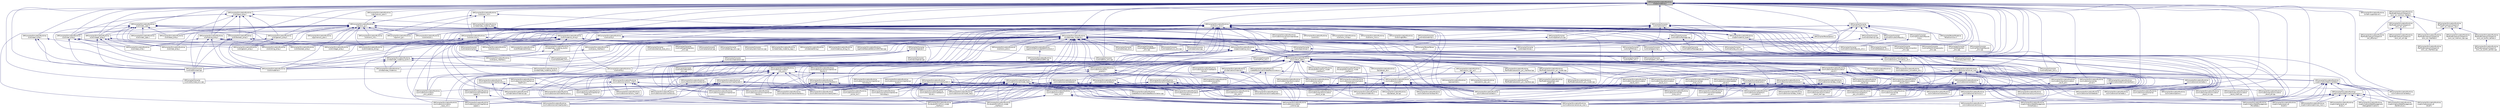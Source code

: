 digraph "OMCompiler/SimulationRuntime/c/openmodelica.h"
{
  edge [fontname="Helvetica",fontsize="10",labelfontname="Helvetica",labelfontsize="10"];
  node [fontname="Helvetica",fontsize="10",shape=record];
  Node17 [label="OMCompiler/SimulationRuntime\l/c/openmodelica.h",height=0.2,width=0.4,color="black", fillcolor="grey75", style="filled", fontcolor="black"];
  Node17 -> Node18 [dir="back",color="midnightblue",fontsize="10",style="solid",fontname="Helvetica"];
  Node18 [label="OMCompiler/Compiler\l/runtime/errorext.h",height=0.2,width=0.4,color="black", fillcolor="white", style="filled",URL="$d6/d33/errorext_8h.html"];
  Node18 -> Node19 [dir="back",color="midnightblue",fontsize="10",style="solid",fontname="Helvetica"];
  Node19 [label="OMCompiler/Compiler\l/runtime/BackendDAEEXT\l_omc.cpp",height=0.2,width=0.4,color="black", fillcolor="white", style="filled",URL="$dd/dc8/_backend_d_a_e_e_x_t__omc_8cpp.html"];
  Node18 -> Node20 [dir="back",color="midnightblue",fontsize="10",style="solid",fontname="Helvetica"];
  Node20 [label="OMCompiler/Compiler\l/runtime/Dynload.cpp",height=0.2,width=0.4,color="black", fillcolor="white", style="filled",URL="$d2/ddb/_dynload_8cpp.html"];
  Node20 -> Node21 [dir="back",color="midnightblue",fontsize="10",style="solid",fontname="Helvetica"];
  Node21 [label="OMCompiler/Compiler\l/runtime/Dynload_omc.cpp",height=0.2,width=0.4,color="black", fillcolor="white", style="filled",URL="$df/d60/_dynload__omc_8cpp.html"];
  Node18 -> Node22 [dir="back",color="midnightblue",fontsize="10",style="solid",fontname="Helvetica"];
  Node22 [label="OMCompiler/Compiler\l/runtime/errorext.cpp",height=0.2,width=0.4,color="black", fillcolor="white", style="filled",URL="$dc/d1d/errorext_8cpp.html"];
  Node22 -> Node23 [dir="back",color="midnightblue",fontsize="10",style="solid",fontname="Helvetica"];
  Node23 [label="OMCompiler/Compiler\l/runtime/Error_omc.cpp",height=0.2,width=0.4,color="black", fillcolor="white", style="filled",URL="$d8/dd7/_error__omc_8cpp.html"];
  Node18 -> Node24 [dir="back",color="midnightblue",fontsize="10",style="solid",fontname="Helvetica"];
  Node24 [label="OMCompiler/Compiler\l/runtime/ErrorMessage.hpp",height=0.2,width=0.4,color="black", fillcolor="white", style="filled",URL="$d4/dfe/_error_message_8hpp.html"];
  Node24 -> Node22 [dir="back",color="midnightblue",fontsize="10",style="solid",fontname="Helvetica"];
  Node24 -> Node25 [dir="back",color="midnightblue",fontsize="10",style="solid",fontname="Helvetica"];
  Node25 [label="OMCompiler/Compiler\l/runtime/ErrorMessage.cpp",height=0.2,width=0.4,color="black", fillcolor="white", style="filled",URL="$df/d52/_error_message_8cpp.html"];
  Node18 -> Node26 [dir="back",color="midnightblue",fontsize="10",style="solid",fontname="Helvetica"];
  Node26 [label="OMCompiler/Compiler\l/runtime/FMIImpl.c",height=0.2,width=0.4,color="black", fillcolor="white", style="filled",URL="$df/d24/_f_m_i_impl_8c.html"];
  Node26 -> Node27 [dir="back",color="midnightblue",fontsize="10",style="solid",fontname="Helvetica"];
  Node27 [label="OMCompiler/Compiler\l/runtime/FMI_omc.c",height=0.2,width=0.4,color="black", fillcolor="white", style="filled",URL="$df/d35/_f_m_i__omc_8c.html"];
  Node18 -> Node28 [dir="back",color="midnightblue",fontsize="10",style="solid",fontname="Helvetica"];
  Node28 [label="OMCompiler/Compiler\l/runtime/lapackimpl.c",height=0.2,width=0.4,color="black", fillcolor="white", style="filled",URL="$d1/dbb/lapackimpl_8c.html"];
  Node28 -> Node29 [dir="back",color="midnightblue",fontsize="10",style="solid",fontname="Helvetica"];
  Node29 [label="OMCompiler/Compiler\l/runtime/Lapack_omc.cpp",height=0.2,width=0.4,color="black", fillcolor="white", style="filled",URL="$de/df1/_lapack__omc_8cpp.html"];
  Node18 -> Node30 [dir="back",color="midnightblue",fontsize="10",style="solid",fontname="Helvetica"];
  Node30 [label="OMCompiler/Compiler\l/runtime/printimpl.c",height=0.2,width=0.4,color="black", fillcolor="white", style="filled",URL="$d0/dfd/printimpl_8c.html"];
  Node30 -> Node31 [dir="back",color="midnightblue",fontsize="10",style="solid",fontname="Helvetica"];
  Node31 [label="OMCompiler/Compiler\l/runtime/Print_omc.c",height=0.2,width=0.4,color="black", fillcolor="white", style="filled",URL="$d0/d5b/_print__omc_8c.html"];
  Node18 -> Node32 [dir="back",color="midnightblue",fontsize="10",style="solid",fontname="Helvetica"];
  Node32 [label="OMCompiler/Compiler\l/runtime/ptolemyio.cpp",height=0.2,width=0.4,color="black", fillcolor="white", style="filled",URL="$db/dd2/ptolemyio_8cpp.html"];
  Node32 -> Node33 [dir="back",color="midnightblue",fontsize="10",style="solid",fontname="Helvetica"];
  Node33 [label="OMCompiler/Compiler\l/runtime/ptolemyio_omc.cpp",height=0.2,width=0.4,color="black", fillcolor="white", style="filled",URL="$db/dab/ptolemyio__omc_8cpp.html"];
  Node18 -> Node34 [dir="back",color="midnightblue",fontsize="10",style="solid",fontname="Helvetica"];
  Node34 [label="OMCompiler/Compiler\l/runtime/SimulationResults.c",height=0.2,width=0.4,color="black", fillcolor="white", style="filled",URL="$d8/d88/_simulation_results_8c.html"];
  Node34 -> Node35 [dir="back",color="midnightblue",fontsize="10",style="solid",fontname="Helvetica"];
  Node35 [label="OMCompiler/Compiler\l/runtime/SimulationResults_omc.c",height=0.2,width=0.4,color="black", fillcolor="white", style="filled",URL="$dd/d3d/_simulation_results__omc_8c.html"];
  Node18 -> Node36 [dir="back",color="midnightblue",fontsize="10",style="solid",fontname="Helvetica"];
  Node36 [label="OMCompiler/Compiler\l/runtime/socketimpl.c",height=0.2,width=0.4,color="black", fillcolor="white", style="filled",URL="$dc/d16/socketimpl_8c.html"];
  Node36 -> Node37 [dir="back",color="midnightblue",fontsize="10",style="solid",fontname="Helvetica"];
  Node37 [label="OMCompiler/Compiler\l/runtime/Socket_omc.c",height=0.2,width=0.4,color="black", fillcolor="white", style="filled",URL="$d0/da8/_socket__omc_8c.html"];
  Node18 -> Node38 [dir="back",color="midnightblue",fontsize="10",style="solid",fontname="Helvetica"];
  Node38 [label="OMCompiler/Compiler\l/runtime/systemimpl.c",height=0.2,width=0.4,color="black", fillcolor="white", style="filled",URL="$d4/d45/systemimpl_8c.html"];
  Node38 -> Node39 [dir="back",color="midnightblue",fontsize="10",style="solid",fontname="Helvetica"];
  Node39 [label="OMCompiler/Compiler\l/runtime/System_omc.c",height=0.2,width=0.4,color="black", fillcolor="white", style="filled",URL="$df/ddc/_system__omc_8c.html"];
  Node18 -> Node40 [dir="back",color="midnightblue",fontsize="10",style="solid",fontname="Helvetica"];
  Node40 [label="OMCompiler/Compiler\l/runtime/UnitParserExt\l_omc.cpp",height=0.2,width=0.4,color="black", fillcolor="white", style="filled",URL="$da/d88/_unit_parser_ext__omc_8cpp.html"];
  Node18 -> Node41 [dir="back",color="midnightblue",fontsize="10",style="solid",fontname="Helvetica"];
  Node41 [label="OMCompiler/Parser/parse.c",height=0.2,width=0.4,color="black", fillcolor="white", style="filled",URL="$d9/db9/_parser_2parse_8c.html"];
  Node41 -> Node42 [dir="back",color="midnightblue",fontsize="10",style="solid",fontname="Helvetica"];
  Node42 [label="OMCompiler/Parser/Parser\l_omc.c",height=0.2,width=0.4,color="black", fillcolor="white", style="filled",URL="$d8/def/_parser__omc_8c.html"];
  Node17 -> Node43 [dir="back",color="midnightblue",fontsize="10",style="solid",fontname="Helvetica"];
  Node43 [label="OMCompiler/Compiler\l/runtime/systemimpl.h",height=0.2,width=0.4,color="black", fillcolor="white", style="filled",URL="$db/d35/systemimpl_8h.html"];
  Node43 -> Node44 [dir="back",color="midnightblue",fontsize="10",style="solid",fontname="Helvetica"];
  Node44 [label="OMCompiler/Compiler\l/runtime/corbaimpl.cpp",height=0.2,width=0.4,color="black", fillcolor="white", style="filled",URL="$d4/dfe/corbaimpl_8cpp.html"];
  Node44 -> Node45 [dir="back",color="midnightblue",fontsize="10",style="solid",fontname="Helvetica"];
  Node45 [label="OMCompiler/Compiler\l/runtime/Corba_omc.cpp",height=0.2,width=0.4,color="black", fillcolor="white", style="filled",URL="$dc/d55/_corba__omc_8cpp.html"];
  Node43 -> Node20 [dir="back",color="midnightblue",fontsize="10",style="solid",fontname="Helvetica"];
  Node43 -> Node26 [dir="back",color="midnightblue",fontsize="10",style="solid",fontname="Helvetica"];
  Node43 -> Node30 [dir="back",color="midnightblue",fontsize="10",style="solid",fontname="Helvetica"];
  Node43 -> Node34 [dir="back",color="midnightblue",fontsize="10",style="solid",fontname="Helvetica"];
  Node43 -> Node46 [dir="back",color="midnightblue",fontsize="10",style="solid",fontname="Helvetica"];
  Node46 [label="OMCompiler/Compiler\l/runtime/SimulationResults\lCmp.c",height=0.2,width=0.4,color="black", fillcolor="white", style="filled",URL="$d7/dc1/_simulation_results_cmp_8c.html"];
  Node46 -> Node35 [dir="back",color="midnightblue",fontsize="10",style="solid",fontname="Helvetica"];
  Node43 -> Node38 [dir="back",color="midnightblue",fontsize="10",style="solid",fontname="Helvetica"];
  Node43 -> Node40 [dir="back",color="midnightblue",fontsize="10",style="solid",fontname="Helvetica"];
  Node43 -> Node47 [dir="back",color="midnightblue",fontsize="10",style="solid",fontname="Helvetica"];
  Node47 [label="OMCompiler/Parser/Modelica\lParserCommon.h",height=0.2,width=0.4,color="black", fillcolor="white", style="filled",URL="$d4/d33/_modelica_parser_common_8h.html"];
  Node43 -> Node41 [dir="back",color="midnightblue",fontsize="10",style="solid",fontname="Helvetica"];
  Node17 -> Node48 [dir="back",color="midnightblue",fontsize="10",style="solid",fontname="Helvetica"];
  Node48 [label="OMCompiler/Compiler\l/runtime/Database_omc.c",height=0.2,width=0.4,color="black", fillcolor="white", style="filled",URL="$da/d2f/_database__omc_8c.html"];
  Node17 -> Node20 [dir="back",color="midnightblue",fontsize="10",style="solid",fontname="Helvetica"];
  Node17 -> Node21 [dir="back",color="midnightblue",fontsize="10",style="solid",fontname="Helvetica"];
  Node17 -> Node23 [dir="back",color="midnightblue",fontsize="10",style="solid",fontname="Helvetica"];
  Node17 -> Node22 [dir="back",color="midnightblue",fontsize="10",style="solid",fontname="Helvetica"];
  Node17 -> Node49 [dir="back",color="midnightblue",fontsize="10",style="solid",fontname="Helvetica"];
  Node49 [label="OMCompiler/Compiler\l/runtime/HpcOmBenchmarkExt\l_omc.cpp",height=0.2,width=0.4,color="black", fillcolor="white", style="filled",URL="$dd/d63/_hpc_om_benchmark_ext__omc_8cpp.html"];
  Node17 -> Node50 [dir="back",color="midnightblue",fontsize="10",style="solid",fontname="Helvetica"];
  Node50 [label="OMCompiler/Compiler\l/runtime/HpcOmSchedulerExt\l_omc.cpp",height=0.2,width=0.4,color="black", fillcolor="white", style="filled",URL="$d9/d42/_hpc_om_scheduler_ext__omc_8cpp.html"];
  Node17 -> Node51 [dir="back",color="midnightblue",fontsize="10",style="solid",fontname="Helvetica"];
  Node51 [label="OMCompiler/Compiler\l/runtime/IOStreamExt\l_omc.cpp",height=0.2,width=0.4,color="black", fillcolor="white", style="filled",URL="$df/dd9/_i_o_stream_ext__omc_8cpp.html"];
  Node17 -> Node29 [dir="back",color="midnightblue",fontsize="10",style="solid",fontname="Helvetica"];
  Node17 -> Node39 [dir="back",color="midnightblue",fontsize="10",style="solid",fontname="Helvetica"];
  Node17 -> Node52 [dir="back",color="midnightblue",fontsize="10",style="solid",fontname="Helvetica"];
  Node52 [label="OMCompiler/Compiler\l/runtime/TaskGraphResults\l_omc.cpp",height=0.2,width=0.4,color="black", fillcolor="white", style="filled",URL="$d3/d31/_task_graph_results__omc_8cpp.html"];
  Node17 -> Node53 [dir="back",color="midnightblue",fontsize="10",style="solid",fontname="Helvetica"];
  Node53 [label="OMCompiler/SimulationRuntime\l/c/gc/memory_pool.h",height=0.2,width=0.4,color="black", fillcolor="white", style="filled",URL="$de/d5c/memory__pool_8h.html"];
  Node53 -> Node54 [dir="back",color="midnightblue",fontsize="10",style="solid",fontname="Helvetica"];
  Node54 [label="OMCompiler/SimulationRuntime\l/c/gc/omc_gc.h",height=0.2,width=0.4,color="black", fillcolor="white", style="filled",URL="$d2/d69/omc__gc_8h.html"];
  Node54 -> Node55 [dir="back",color="midnightblue",fontsize="10",style="solid",fontname="Helvetica"];
  Node55 [label="OMCompiler/SimulationRuntime\l/c/gc/memory_pool.c",height=0.2,width=0.4,color="black", fillcolor="white", style="filled",URL="$d6/de0/memory__pool_8c.html"];
  Node54 -> Node56 [dir="back",color="midnightblue",fontsize="10",style="solid",fontname="Helvetica"];
  Node56 [label="OMCompiler/SimulationRuntime\l/c/gc/omc_gc.c",height=0.2,width=0.4,color="black", fillcolor="white", style="filled",URL="$db/d19/omc__gc_8c.html"];
  Node54 -> Node57 [dir="back",color="midnightblue",fontsize="10",style="solid",fontname="Helvetica"];
  Node57 [label="OMCompiler/SimulationRuntime\l/c/meta/meta_modelica.h",height=0.2,width=0.4,color="black", fillcolor="white", style="filled",URL="$d2/df1/meta__modelica_8h.html"];
  Node57 -> Node19 [dir="back",color="midnightblue",fontsize="10",style="solid",fontname="Helvetica"];
  Node57 -> Node45 [dir="back",color="midnightblue",fontsize="10",style="solid",fontname="Helvetica"];
  Node57 -> Node58 [dir="back",color="midnightblue",fontsize="10",style="solid",fontname="Helvetica"];
  Node58 [label="OMCompiler/Compiler\l/runtime/corbaimpl_stub_omc.c",height=0.2,width=0.4,color="black", fillcolor="white", style="filled",URL="$d0/ddd/corbaimpl__stub__omc_8c.html"];
  Node57 -> Node48 [dir="back",color="midnightblue",fontsize="10",style="solid",fontname="Helvetica"];
  Node57 -> Node21 [dir="back",color="midnightblue",fontsize="10",style="solid",fontname="Helvetica"];
  Node57 -> Node23 [dir="back",color="midnightblue",fontsize="10",style="solid",fontname="Helvetica"];
  Node57 -> Node22 [dir="back",color="midnightblue",fontsize="10",style="solid",fontname="Helvetica"];
  Node57 -> Node27 [dir="back",color="midnightblue",fontsize="10",style="solid",fontname="Helvetica"];
  Node57 -> Node59 [dir="back",color="midnightblue",fontsize="10",style="solid",fontname="Helvetica"];
  Node59 [label="OMCompiler/Compiler\l/runtime/GraphStreamExt\l_omc.cpp",height=0.2,width=0.4,color="black", fillcolor="white", style="filled",URL="$d9/da1/_graph_stream_ext__omc_8cpp.html"];
  Node57 -> Node49 [dir="back",color="midnightblue",fontsize="10",style="solid",fontname="Helvetica"];
  Node57 -> Node50 [dir="back",color="midnightblue",fontsize="10",style="solid",fontname="Helvetica"];
  Node57 -> Node51 [dir="back",color="midnightblue",fontsize="10",style="solid",fontname="Helvetica"];
  Node57 -> Node29 [dir="back",color="midnightblue",fontsize="10",style="solid",fontname="Helvetica"];
  Node57 -> Node28 [dir="back",color="midnightblue",fontsize="10",style="solid",fontname="Helvetica"];
  Node57 -> Node60 [dir="back",color="midnightblue",fontsize="10",style="solid",fontname="Helvetica"];
  Node60 [label="OMCompiler/Compiler\l/runtime/printimpl.h",height=0.2,width=0.4,color="black", fillcolor="white", style="filled",URL="$dd/d7f/printimpl_8h.html"];
  Node60 -> Node31 [dir="back",color="midnightblue",fontsize="10",style="solid",fontname="Helvetica"];
  Node60 -> Node38 [dir="back",color="midnightblue",fontsize="10",style="solid",fontname="Helvetica"];
  Node57 -> Node31 [dir="back",color="midnightblue",fontsize="10",style="solid",fontname="Helvetica"];
  Node57 -> Node30 [dir="back",color="midnightblue",fontsize="10",style="solid",fontname="Helvetica"];
  Node57 -> Node33 [dir="back",color="midnightblue",fontsize="10",style="solid",fontname="Helvetica"];
  Node57 -> Node61 [dir="back",color="midnightblue",fontsize="10",style="solid",fontname="Helvetica"];
  Node61 [label="OMCompiler/Compiler\l/runtime/serializer.cpp",height=0.2,width=0.4,color="black", fillcolor="white", style="filled",URL="$d7/d74/serializer_8cpp.html"];
  Node57 -> Node62 [dir="back",color="midnightblue",fontsize="10",style="solid",fontname="Helvetica"];
  Node62 [label="OMCompiler/Compiler\l/runtime/Settings_omc.cpp",height=0.2,width=0.4,color="black", fillcolor="white", style="filled",URL="$d5/d1e/_settings__omc_8cpp.html"];
  Node57 -> Node35 [dir="back",color="midnightblue",fontsize="10",style="solid",fontname="Helvetica"];
  Node57 -> Node37 [dir="back",color="midnightblue",fontsize="10",style="solid",fontname="Helvetica"];
  Node57 -> Node39 [dir="back",color="midnightblue",fontsize="10",style="solid",fontname="Helvetica"];
  Node57 -> Node38 [dir="back",color="midnightblue",fontsize="10",style="solid",fontname="Helvetica"];
  Node57 -> Node63 [dir="back",color="midnightblue",fontsize="10",style="solid",fontname="Helvetica"];
  Node63 [label="OMCompiler/Compiler\l/runtime/systemimplmisc.cpp",height=0.2,width=0.4,color="black", fillcolor="white", style="filled",URL="$dd/d7f/systemimplmisc_8cpp.html"];
  Node57 -> Node52 [dir="back",color="midnightblue",fontsize="10",style="solid",fontname="Helvetica"];
  Node57 -> Node64 [dir="back",color="midnightblue",fontsize="10",style="solid",fontname="Helvetica"];
  Node64 [label="OMCompiler/Compiler\l/runtime/unitparser.h",height=0.2,width=0.4,color="black", fillcolor="white", style="filled",URL="$d9/d64/unitparser_8h.html"];
  Node64 -> Node65 [dir="back",color="midnightblue",fontsize="10",style="solid",fontname="Helvetica"];
  Node65 [label="OMCompiler/Compiler\l/runtime/unitparser.cpp",height=0.2,width=0.4,color="black", fillcolor="white", style="filled",URL="$de/daf/unitparser_8cpp.html"];
  Node64 -> Node66 [dir="back",color="midnightblue",fontsize="10",style="solid",fontname="Helvetica"];
  Node66 [label="OMCompiler/Compiler\l/runtime/unitparserext.cpp",height=0.2,width=0.4,color="black", fillcolor="white", style="filled",URL="$d2/d1d/unitparserext_8cpp.html"];
  Node66 -> Node40 [dir="back",color="midnightblue",fontsize="10",style="solid",fontname="Helvetica"];
  Node64 -> Node40 [dir="back",color="midnightblue",fontsize="10",style="solid",fontname="Helvetica"];
  Node57 -> Node40 [dir="back",color="midnightblue",fontsize="10",style="solid",fontname="Helvetica"];
  Node57 -> Node67 [dir="back",color="midnightblue",fontsize="10",style="solid",fontname="Helvetica"];
  Node67 [label="OMCompiler/Compiler\l/runtime/ZeroMQ_omc.c",height=0.2,width=0.4,color="black", fillcolor="white", style="filled",URL="$d0/d46/_zero_m_q__omc_8c.html"];
  Node57 -> Node42 [dir="back",color="midnightblue",fontsize="10",style="solid",fontname="Helvetica"];
  Node57 -> Node68 [dir="back",color="midnightblue",fontsize="10",style="solid",fontname="Helvetica"];
  Node68 [label="OMCompiler/SimulationRuntime\l/c/meta/meta_modelica.c",height=0.2,width=0.4,color="black", fillcolor="white", style="filled",URL="$de/df6/meta__modelica_8c.html"];
  Node57 -> Node69 [dir="back",color="midnightblue",fontsize="10",style="solid",fontname="Helvetica"];
  Node69 [label="OMCompiler/SimulationRuntime\l/c/meta/meta_modelica_builtin\l_boxptr.h",height=0.2,width=0.4,color="black", fillcolor="white", style="filled",URL="$d8/d77/meta__modelica__builtin__boxptr_8h.html"];
  Node69 -> Node70 [dir="back",color="midnightblue",fontsize="10",style="solid",fontname="Helvetica"];
  Node70 [label="OMCompiler/SimulationRuntime\l/c/meta/meta_modelica_builtin.h",height=0.2,width=0.4,color="black", fillcolor="white", style="filled",URL="$dd/d15/meta__modelica__builtin_8h.html"];
  Node70 -> Node20 [dir="back",color="midnightblue",fontsize="10",style="solid",fontname="Helvetica"];
  Node70 -> Node57 [dir="back",color="midnightblue",fontsize="10",style="solid",fontname="Helvetica"];
  Node70 -> Node68 [dir="back",color="midnightblue",fontsize="10",style="solid",fontname="Helvetica"];
  Node70 -> Node71 [dir="back",color="midnightblue",fontsize="10",style="solid",fontname="Helvetica"];
  Node71 [label="OMCompiler/SimulationRuntime\l/c/meta/meta_modelica_builtin.c",height=0.2,width=0.4,color="black", fillcolor="white", style="filled",URL="$d0/db3/meta__modelica__builtin_8c.html"];
  Node70 -> Node72 [dir="back",color="midnightblue",fontsize="10",style="solid",fontname="Helvetica"];
  Node72 [label="OMCompiler/SimulationRuntime\l/c/util/modelica.h",height=0.2,width=0.4,color="black", fillcolor="white", style="filled",URL="$d4/d91/util_2modelica_8h.html"];
  Node69 -> Node71 [dir="back",color="midnightblue",fontsize="10",style="solid",fontname="Helvetica"];
  Node57 -> Node71 [dir="back",color="midnightblue",fontsize="10",style="solid",fontname="Helvetica"];
  Node57 -> Node73 [dir="back",color="midnightblue",fontsize="10",style="solid",fontname="Helvetica"];
  Node73 [label="OMCompiler/SimulationRuntime\l/c/meta/meta_modelica_segv.c",height=0.2,width=0.4,color="black", fillcolor="white", style="filled",URL="$d6/d23/meta__modelica__segv_8c.html"];
  Node57 -> Node74 [dir="back",color="midnightblue",fontsize="10",style="solid",fontname="Helvetica"];
  Node74 [label="OMCompiler/SimulationRuntime\l/c/meta/realString.c",height=0.2,width=0.4,color="black", fillcolor="white", style="filled",URL="$df/db2/real_string_8c.html"];
  Node57 -> Node75 [dir="back",color="midnightblue",fontsize="10",style="solid",fontname="Helvetica"];
  Node75 [label="OMCompiler/SimulationRuntime\l/c/optimization/DataManagement\l/MoveData.c",height=0.2,width=0.4,color="black", fillcolor="white", style="filled",URL="$d7/d23/_move_data_8c.html"];
  Node57 -> Node76 [dir="back",color="midnightblue",fontsize="10",style="solid",fontname="Helvetica"];
  Node76 [label="OMCompiler/SimulationRuntime\l/c/simulation/results/simulation\l_result_ia.cpp",height=0.2,width=0.4,color="black", fillcolor="white", style="filled",URL="$d6/db0/simulation__result__ia_8cpp.html"];
  Node57 -> Node77 [dir="back",color="midnightblue",fontsize="10",style="solid",fontname="Helvetica"];
  Node77 [label="OMCompiler/SimulationRuntime\l/c/simulation/results/simulation\l_result_wall.cpp",height=0.2,width=0.4,color="black", fillcolor="white", style="filled",URL="$d9/dc9/simulation__result__wall_8cpp.html"];
  Node57 -> Node78 [dir="back",color="midnightblue",fontsize="10",style="solid",fontname="Helvetica"];
  Node78 [label="OMCompiler/SimulationRuntime\l/c/simulation/simulation\l_input_xml.c",height=0.2,width=0.4,color="black", fillcolor="white", style="filled",URL="$da/d0d/simulation__input__xml_8c.html"];
  Node57 -> Node79 [dir="back",color="midnightblue",fontsize="10",style="solid",fontname="Helvetica"];
  Node79 [label="OMCompiler/SimulationRuntime\l/c/simulation/simulation\l_omc_assert.c",height=0.2,width=0.4,color="black", fillcolor="white", style="filled",URL="$d4/d59/simulation__omc__assert_8c.html"];
  Node57 -> Node80 [dir="back",color="midnightblue",fontsize="10",style="solid",fontname="Helvetica"];
  Node80 [label="OMCompiler/SimulationRuntime\l/c/simulation/simulation\l_runtime.cpp",height=0.2,width=0.4,color="black", fillcolor="white", style="filled",URL="$d4/d09/simulation__runtime_8cpp.html"];
  Node57 -> Node81 [dir="back",color="midnightblue",fontsize="10",style="solid",fontname="Helvetica"];
  Node81 [label="OMCompiler/SimulationRuntime\l/c/simulation/solver/dassl.c",height=0.2,width=0.4,color="black", fillcolor="white", style="filled",URL="$df/ddf/dassl_8c.html"];
  Node57 -> Node82 [dir="back",color="midnightblue",fontsize="10",style="solid",fontname="Helvetica"];
  Node82 [label="OMCompiler/SimulationRuntime\l/c/simulation/solver/initialization\l/initialization.c",height=0.2,width=0.4,color="black", fillcolor="white", style="filled",URL="$da/dfc/initialization_8c.html"];
  Node57 -> Node83 [dir="back",color="midnightblue",fontsize="10",style="solid",fontname="Helvetica"];
  Node83 [label="OMCompiler/SimulationRuntime\l/c/simulation/solver/model_help.c",height=0.2,width=0.4,color="black", fillcolor="white", style="filled",URL="$d6/dd5/model__help_8c.html"];
  Node57 -> Node84 [dir="back",color="midnightblue",fontsize="10",style="solid",fontname="Helvetica"];
  Node84 [label="OMCompiler/SimulationRuntime\l/c/simulation/solver/nonlinearSolver\lHomotopy.c",height=0.2,width=0.4,color="black", fillcolor="white", style="filled",URL="$d5/df2/nonlinear_solver_homotopy_8c.html"];
  Node57 -> Node85 [dir="back",color="midnightblue",fontsize="10",style="solid",fontname="Helvetica"];
  Node85 [label="OMCompiler/SimulationRuntime\l/c/simulation/solver/nonlinearSolver\lHybrd.c",height=0.2,width=0.4,color="black", fillcolor="white", style="filled",URL="$d1/db2/nonlinear_solver_hybrd_8c.html"];
  Node57 -> Node86 [dir="back",color="midnightblue",fontsize="10",style="solid",fontname="Helvetica"];
  Node86 [label="OMCompiler/SimulationRuntime\l/c/simulation/solver/nonlinearSystem.c",height=0.2,width=0.4,color="black", fillcolor="white", style="filled",URL="$d7/dd6/nonlinear_system_8c.html"];
  Node57 -> Node87 [dir="back",color="midnightblue",fontsize="10",style="solid",fontname="Helvetica"];
  Node87 [label="OMCompiler/SimulationRuntime\l/c/simulation/solver/perform\l_simulation.c",height=0.2,width=0.4,color="black", fillcolor="white", style="filled",URL="$d1/dc1/perform__simulation_8c.html"];
  Node57 -> Node88 [dir="back",color="midnightblue",fontsize="10",style="solid",fontname="Helvetica"];
  Node88 [label="OMCompiler/SimulationRuntime\l/c/simulation/solver/solver_main.c",height=0.2,width=0.4,color="black", fillcolor="white", style="filled",URL="$d3/def/solver__main_8c.html"];
  Node57 -> Node89 [dir="back",color="midnightblue",fontsize="10",style="solid",fontname="Helvetica"];
  Node89 [label="OMCompiler/SimulationRuntime\l/c/util/integer_array.c",height=0.2,width=0.4,color="black", fillcolor="white", style="filled",URL="$d7/d5d/integer__array_8c.html"];
  Node57 -> Node90 [dir="back",color="midnightblue",fontsize="10",style="solid",fontname="Helvetica"];
  Node90 [label="OMCompiler/SimulationRuntime\l/c/util/java_interface.h",height=0.2,width=0.4,color="black", fillcolor="white", style="filled",URL="$d7/d1e/java__interface_8h.html"];
  Node90 -> Node91 [dir="back",color="midnightblue",fontsize="10",style="solid",fontname="Helvetica"];
  Node91 [label="OMCompiler/SimulationRuntime\l/c/util/java_interface.c",height=0.2,width=0.4,color="black", fillcolor="white", style="filled",URL="$dc/db3/java__interface_8c.html"];
  Node57 -> Node72 [dir="back",color="midnightblue",fontsize="10",style="solid",fontname="Helvetica"];
  Node57 -> Node92 [dir="back",color="midnightblue",fontsize="10",style="solid",fontname="Helvetica"];
  Node92 [label="OMCompiler/SimulationRuntime\l/c/util/modelica_string_lit.c",height=0.2,width=0.4,color="black", fillcolor="white", style="filled",URL="$d7/d7f/modelica__string__lit_8c.html"];
  Node57 -> Node93 [dir="back",color="midnightblue",fontsize="10",style="solid",fontname="Helvetica"];
  Node93 [label="OMCompiler/SimulationRuntime\l/c/util/omc_error.c",height=0.2,width=0.4,color="black", fillcolor="white", style="filled",URL="$d8/d3d/omc__error_8c.html"];
  Node57 -> Node94 [dir="back",color="midnightblue",fontsize="10",style="solid",fontname="Helvetica"];
  Node94 [label="OMCompiler/SimulationRuntime\l/c/util/read_write.c",height=0.2,width=0.4,color="black", fillcolor="white", style="filled",URL="$dd/de9/read__write_8c.html"];
  Node57 -> Node95 [dir="back",color="midnightblue",fontsize="10",style="solid",fontname="Helvetica"];
  Node95 [label="OMCompiler/SimulationRuntime\l/c/util/utility.c",height=0.2,width=0.4,color="black", fillcolor="white", style="filled",URL="$d0/d41/utility_8c.html"];
  Node57 -> Node96 [dir="back",color="midnightblue",fontsize="10",style="solid",fontname="Helvetica"];
  Node96 [label="OMCompiler/SimulationRuntime\l/cpp/Core/ReduceDAE/com/OMCTest.cpp",height=0.2,width=0.4,color="black", fillcolor="white", style="filled",URL="$da/df1/_core_2_reduce_d_a_e_2com_2_o_m_c_test_8cpp.html"];
  Node57 -> Node97 [dir="back",color="midnightblue",fontsize="10",style="solid",fontname="Helvetica"];
  Node97 [label="OMCompiler/SimulationRuntime\l/cpp/omcCAPI/include/OMCFunctions.h",height=0.2,width=0.4,color="black", fillcolor="white", style="filled",URL="$da/dc4/_o_m_c_functions_8h.html"];
  Node97 -> Node98 [dir="back",color="midnightblue",fontsize="10",style="solid",fontname="Helvetica"];
  Node98 [label="OMCompiler/SimulationRuntime\l/cpp/omcCAPI/src/OMC.cpp",height=0.2,width=0.4,color="black", fillcolor="white", style="filled",URL="$d2/d87/_o_m_c_8cpp.html"];
  Node54 -> Node99 [dir="back",color="midnightblue",fontsize="10",style="solid",fontname="Helvetica"];
  Node99 [label="OMCompiler/SimulationRuntime\l/c/openmodelica_types.h",height=0.2,width=0.4,color="black", fillcolor="white", style="filled",URL="$d4/d7f/openmodelica__types_8h.html"];
  Node99 -> Node54 [dir="back",color="midnightblue",fontsize="10",style="solid",fontname="Helvetica"];
  Node99 -> Node17 [dir="back",color="midnightblue",fontsize="10",style="solid",fontname="Helvetica"];
  Node99 -> Node75 [dir="back",color="midnightblue",fontsize="10",style="solid",fontname="Helvetica"];
  Node54 -> Node17 [dir="back",color="midnightblue",fontsize="10",style="solid",fontname="Helvetica"];
  Node54 -> Node100 [dir="back",color="midnightblue",fontsize="10",style="solid",fontname="Helvetica"];
  Node100 [label="OMCompiler/SimulationRuntime\l/c/openmodelica_func.h",height=0.2,width=0.4,color="black", fillcolor="white", style="filled",URL="$d9/dbe/openmodelica__func_8h.html"];
  Node100 -> Node101 [dir="back",color="midnightblue",fontsize="10",style="solid",fontname="Helvetica"];
  Node101 [label="OMCompiler/SimulationRuntime\l/c/dataReconciliation/dataReconciliation.cpp",height=0.2,width=0.4,color="black", fillcolor="white", style="filled",URL="$de/ddc/data_reconciliation_8cpp.html"];
  Node100 -> Node102 [dir="back",color="midnightblue",fontsize="10",style="solid",fontname="Helvetica"];
  Node102 [label="OMCompiler/SimulationRuntime\l/c/linearization/linearize.cpp",height=0.2,width=0.4,color="black", fillcolor="white", style="filled",URL="$d5/d67/linearize_8cpp.html"];
  Node100 -> Node103 [dir="back",color="midnightblue",fontsize="10",style="solid",fontname="Helvetica"];
  Node103 [label="OMCompiler/SimulationRuntime\l/c/simulation_data.h",height=0.2,width=0.4,color="black", fillcolor="white", style="filled",URL="$df/d7f/simulation__data_8h.html"];
  Node103 -> Node101 [dir="back",color="midnightblue",fontsize="10",style="solid",fontname="Helvetica"];
  Node103 -> Node104 [dir="back",color="midnightblue",fontsize="10",style="solid",fontname="Helvetica"];
  Node104 [label="OMCompiler/SimulationRuntime\l/c/dataReconciliation/dataReconciliation.h",height=0.2,width=0.4,color="black", fillcolor="white", style="filled",URL="$de/d53/data_reconciliation_8h.html"];
  Node104 -> Node101 [dir="back",color="midnightblue",fontsize="10",style="solid",fontname="Helvetica"];
  Node104 -> Node105 [dir="back",color="midnightblue",fontsize="10",style="solid",fontname="Helvetica"];
  Node105 [label="OMCompiler/SimulationRuntime\l/c/simulation/simulation\l_runtime.h",height=0.2,width=0.4,color="black", fillcolor="white", style="filled",URL="$d2/d86/simulation__runtime_8h.html"];
  Node105 -> Node106 [dir="back",color="midnightblue",fontsize="10",style="solid",fontname="Helvetica"];
  Node106 [label="OMCompiler/SimulationRuntime\l/c/simulation/modelinfo.c",height=0.2,width=0.4,color="black", fillcolor="white", style="filled",URL="$d0/d3a/modelinfo_8c.html"];
  Node105 -> Node107 [dir="back",color="midnightblue",fontsize="10",style="solid",fontname="Helvetica"];
  Node107 [label="OMCompiler/SimulationRuntime\l/c/simulation/options.c",height=0.2,width=0.4,color="black", fillcolor="white", style="filled",URL="$db/dc1/_simulation_runtime_2c_2simulation_2options_8c.html"];
  Node105 -> Node76 [dir="back",color="midnightblue",fontsize="10",style="solid",fontname="Helvetica"];
  Node105 -> Node108 [dir="back",color="midnightblue",fontsize="10",style="solid",fontname="Helvetica"];
  Node108 [label="OMCompiler/SimulationRuntime\l/c/simulation/simulation\l_info_json.c",height=0.2,width=0.4,color="black", fillcolor="white", style="filled",URL="$dc/d9f/simulation__info__json_8c.html"];
  Node105 -> Node109 [dir="back",color="midnightblue",fontsize="10",style="solid",fontname="Helvetica"];
  Node109 [label="OMCompiler/SimulationRuntime\l/c/simulation/simulation\l_input_xml.h",height=0.2,width=0.4,color="black", fillcolor="white", style="filled",URL="$d5/d20/simulation__input__xml_8h.html"];
  Node109 -> Node78 [dir="back",color="midnightblue",fontsize="10",style="solid",fontname="Helvetica"];
  Node109 -> Node80 [dir="back",color="midnightblue",fontsize="10",style="solid",fontname="Helvetica"];
  Node109 -> Node88 [dir="back",color="midnightblue",fontsize="10",style="solid",fontname="Helvetica"];
  Node109 -> Node110 [dir="back",color="midnightblue",fontsize="10",style="solid",fontname="Helvetica"];
  Node110 [label="OMCompiler/SimulationRuntime\l/fmi/export/fmi1/fmu1_model\l_interface.c",height=0.2,width=0.4,color="black", fillcolor="white", style="filled",URL="$d4/df0/fmu1__model__interface_8c.html"];
  Node109 -> Node111 [dir="back",color="midnightblue",fontsize="10",style="solid",fontname="Helvetica"];
  Node111 [label="OMCompiler/SimulationRuntime\l/fmi/export/fmi2/fmu2_model\l_interface.c",height=0.2,width=0.4,color="black", fillcolor="white", style="filled",URL="$d4/d10/fmu2__model__interface_8c.html"];
  Node105 -> Node78 [dir="back",color="midnightblue",fontsize="10",style="solid",fontname="Helvetica"];
  Node105 -> Node79 [dir="back",color="midnightblue",fontsize="10",style="solid",fontname="Helvetica"];
  Node105 -> Node80 [dir="back",color="midnightblue",fontsize="10",style="solid",fontname="Helvetica"];
  Node105 -> Node81 [dir="back",color="midnightblue",fontsize="10",style="solid",fontname="Helvetica"];
  Node105 -> Node112 [dir="back",color="midnightblue",fontsize="10",style="solid",fontname="Helvetica"];
  Node112 [label="OMCompiler/SimulationRuntime\l/c/simulation/solver/dopri45.c",height=0.2,width=0.4,color="black", fillcolor="white", style="filled",URL="$d0/d8d/dopri45_8c.html"];
  Node105 -> Node113 [dir="back",color="midnightblue",fontsize="10",style="solid",fontname="Helvetica"];
  Node113 [label="OMCompiler/SimulationRuntime\l/c/simulation/solver/events.c",height=0.2,width=0.4,color="black", fillcolor="white", style="filled",URL="$de/deb/events_8c.html"];
  Node105 -> Node114 [dir="back",color="midnightblue",fontsize="10",style="solid",fontname="Helvetica"];
  Node114 [label="OMCompiler/SimulationRuntime\l/c/simulation/solver/external\l_input.c",height=0.2,width=0.4,color="black", fillcolor="white", style="filled",URL="$d9/d48/external__input_8c.html"];
  Node105 -> Node115 [dir="back",color="midnightblue",fontsize="10",style="solid",fontname="Helvetica"];
  Node115 [label="OMCompiler/SimulationRuntime\l/c/simulation/solver/ida\l_solver.c",height=0.2,width=0.4,color="black", fillcolor="white", style="filled",URL="$d0/d46/ida__solver_8c.html"];
  Node105 -> Node86 [dir="back",color="midnightblue",fontsize="10",style="solid",fontname="Helvetica"];
  Node105 -> Node116 [dir="back",color="midnightblue",fontsize="10",style="solid",fontname="Helvetica"];
  Node116 [label="OMCompiler/SimulationRuntime\l/c/simulation/solver/perform\l_qss_simulation.c",height=0.2,width=0.4,color="black", fillcolor="white", style="filled",URL="$d5/d1f/perform__qss__simulation_8c.html"];
  Node105 -> Node87 [dir="back",color="midnightblue",fontsize="10",style="solid",fontname="Helvetica"];
  Node105 -> Node88 [dir="back",color="midnightblue",fontsize="10",style="solid",fontname="Helvetica"];
  Node105 -> Node117 [dir="back",color="midnightblue",fontsize="10",style="solid",fontname="Helvetica"];
  Node117 [label="OMCompiler/SimulationRuntime\l/opc/da/opc_da.cpp",height=0.2,width=0.4,color="black", fillcolor="white", style="filled",URL="$da/dda/opc__da_8cpp.html"];
  Node104 -> Node80 [dir="back",color="midnightblue",fontsize="10",style="solid",fontname="Helvetica"];
  Node103 -> Node102 [dir="back",color="midnightblue",fontsize="10",style="solid",fontname="Helvetica"];
  Node103 -> Node118 [dir="back",color="midnightblue",fontsize="10",style="solid",fontname="Helvetica"];
  Node118 [label="OMCompiler/SimulationRuntime\l/c/linearization/linearize.h",height=0.2,width=0.4,color="black", fillcolor="white", style="filled",URL="$db/de3/linearize_8h.html"];
  Node118 -> Node102 [dir="back",color="midnightblue",fontsize="10",style="solid",fontname="Helvetica"];
  Node118 -> Node105 [dir="back",color="midnightblue",fontsize="10",style="solid",fontname="Helvetica"];
  Node118 -> Node80 [dir="back",color="midnightblue",fontsize="10",style="solid",fontname="Helvetica"];
  Node103 -> Node100 [dir="back",color="midnightblue",fontsize="10",style="solid",fontname="Helvetica"];
  Node103 -> Node119 [dir="back",color="midnightblue",fontsize="10",style="solid",fontname="Helvetica"];
  Node119 [label="OMCompiler/SimulationRuntime\l/c/optimization/OptimizerData.h",height=0.2,width=0.4,color="black", fillcolor="white", style="filled",URL="$db/d2d/_optimizer_data_8h.html"];
  Node119 -> Node120 [dir="back",color="midnightblue",fontsize="10",style="solid",fontname="Helvetica"];
  Node120 [label="OMCompiler/SimulationRuntime\l/c/optimization/DataManagement\l/DebugeOptimization.c",height=0.2,width=0.4,color="black", fillcolor="white", style="filled",URL="$df/dbb/_debuge_optimization_8c.html"];
  Node119 -> Node121 [dir="back",color="midnightblue",fontsize="10",style="solid",fontname="Helvetica"];
  Node121 [label="OMCompiler/SimulationRuntime\l/c/optimization/OptimizerLocalFunction.h",height=0.2,width=0.4,color="black", fillcolor="white", style="filled",URL="$db/d24/_optimizer_local_function_8h.html"];
  Node121 -> Node120 [dir="back",color="midnightblue",fontsize="10",style="solid",fontname="Helvetica"];
  Node121 -> Node122 [dir="back",color="midnightblue",fontsize="10",style="solid",fontname="Helvetica"];
  Node122 [label="OMCompiler/SimulationRuntime\l/c/optimization/DataManagement\l/DerStructure.c",height=0.2,width=0.4,color="black", fillcolor="white", style="filled",URL="$d5/d21/_der_structure_8c.html"];
  Node121 -> Node123 [dir="back",color="midnightblue",fontsize="10",style="solid",fontname="Helvetica"];
  Node123 [label="OMCompiler/SimulationRuntime\l/c/optimization/DataManagement\l/InitialGuess.c",height=0.2,width=0.4,color="black", fillcolor="white", style="filled",URL="$de/ddc/_initial_guess_8c.html"];
  Node121 -> Node75 [dir="back",color="midnightblue",fontsize="10",style="solid",fontname="Helvetica"];
  Node121 -> Node124 [dir="back",color="midnightblue",fontsize="10",style="solid",fontname="Helvetica"];
  Node124 [label="OMCompiler/SimulationRuntime\l/c/optimization/eval_all\l/EvalF.c",height=0.2,width=0.4,color="black", fillcolor="white", style="filled",URL="$d7/d1b/_eval_f_8c.html"];
  Node121 -> Node125 [dir="back",color="midnightblue",fontsize="10",style="solid",fontname="Helvetica"];
  Node125 [label="OMCompiler/SimulationRuntime\l/c/optimization/eval_all\l/EvalG.c",height=0.2,width=0.4,color="black", fillcolor="white", style="filled",URL="$d1/d51/_eval_g_8c.html"];
  Node121 -> Node126 [dir="back",color="midnightblue",fontsize="10",style="solid",fontname="Helvetica"];
  Node126 [label="OMCompiler/SimulationRuntime\l/c/optimization/eval_all\l/EvalL.c",height=0.2,width=0.4,color="black", fillcolor="white", style="filled",URL="$d1/d11/_eval_l_8c.html"];
  Node121 -> Node127 [dir="back",color="midnightblue",fontsize="10",style="solid",fontname="Helvetica"];
  Node127 [label="OMCompiler/SimulationRuntime\l/c/optimization/optimizer_main.c",height=0.2,width=0.4,color="black", fillcolor="white", style="filled",URL="$d4/d93/optimizer__main_8c.html"];
  Node119 -> Node122 [dir="back",color="midnightblue",fontsize="10",style="solid",fontname="Helvetica"];
  Node119 -> Node123 [dir="back",color="midnightblue",fontsize="10",style="solid",fontname="Helvetica"];
  Node119 -> Node75 [dir="back",color="midnightblue",fontsize="10",style="solid",fontname="Helvetica"];
  Node119 -> Node124 [dir="back",color="midnightblue",fontsize="10",style="solid",fontname="Helvetica"];
  Node119 -> Node125 [dir="back",color="midnightblue",fontsize="10",style="solid",fontname="Helvetica"];
  Node119 -> Node126 [dir="back",color="midnightblue",fontsize="10",style="solid",fontname="Helvetica"];
  Node119 -> Node127 [dir="back",color="midnightblue",fontsize="10",style="solid",fontname="Helvetica"];
  Node103 -> Node128 [dir="back",color="midnightblue",fontsize="10",style="solid",fontname="Helvetica"];
  Node128 [label="OMCompiler/SimulationRuntime\l/c/simulation/solver/solver_main.h",height=0.2,width=0.4,color="black", fillcolor="white", style="filled",URL="$d2/de2/solver__main_8h.html"];
  Node128 -> Node119 [dir="back",color="midnightblue",fontsize="10",style="solid",fontname="Helvetica"];
  Node128 -> Node129 [dir="back",color="midnightblue",fontsize="10",style="solid",fontname="Helvetica"];
  Node129 [label="OMCompiler/SimulationRuntime\l/c/optimization/OptimizerInterface.h",height=0.2,width=0.4,color="black", fillcolor="white", style="filled",URL="$d4/d82/_optimizer_interface_8h.html"];
  Node129 -> Node88 [dir="back",color="midnightblue",fontsize="10",style="solid",fontname="Helvetica"];
  Node128 -> Node80 [dir="back",color="midnightblue",fontsize="10",style="solid",fontname="Helvetica"];
  Node128 -> Node81 [dir="back",color="midnightblue",fontsize="10",style="solid",fontname="Helvetica"];
  Node128 -> Node130 [dir="back",color="midnightblue",fontsize="10",style="solid",fontname="Helvetica"];
  Node130 [label="OMCompiler/SimulationRuntime\l/c/simulation/solver/dassl.h",height=0.2,width=0.4,color="black", fillcolor="white", style="filled",URL="$d1/d93/simulation_2solver_2dassl_8h.html"];
  Node130 -> Node123 [dir="back",color="midnightblue",fontsize="10",style="solid",fontname="Helvetica"];
  Node130 -> Node81 [dir="back",color="midnightblue",fontsize="10",style="solid",fontname="Helvetica"];
  Node130 -> Node115 [dir="back",color="midnightblue",fontsize="10",style="solid",fontname="Helvetica"];
  Node130 -> Node87 [dir="back",color="midnightblue",fontsize="10",style="solid",fontname="Helvetica"];
  Node130 -> Node88 [dir="back",color="midnightblue",fontsize="10",style="solid",fontname="Helvetica"];
  Node128 -> Node113 [dir="back",color="midnightblue",fontsize="10",style="solid",fontname="Helvetica"];
  Node128 -> Node131 [dir="back",color="midnightblue",fontsize="10",style="solid",fontname="Helvetica"];
  Node131 [label="OMCompiler/SimulationRuntime\l/c/simulation/solver/events.h",height=0.2,width=0.4,color="black", fillcolor="white", style="filled",URL="$db/dd2/events_8h.html"];
  Node131 -> Node80 [dir="back",color="midnightblue",fontsize="10",style="solid",fontname="Helvetica"];
  Node131 -> Node113 [dir="back",color="midnightblue",fontsize="10",style="solid",fontname="Helvetica"];
  Node131 -> Node82 [dir="back",color="midnightblue",fontsize="10",style="solid",fontname="Helvetica"];
  Node131 -> Node87 [dir="back",color="midnightblue",fontsize="10",style="solid",fontname="Helvetica"];
  Node131 -> Node88 [dir="back",color="midnightblue",fontsize="10",style="solid",fontname="Helvetica"];
  Node128 -> Node114 [dir="back",color="midnightblue",fontsize="10",style="solid",fontname="Helvetica"];
  Node128 -> Node115 [dir="back",color="midnightblue",fontsize="10",style="solid",fontname="Helvetica"];
  Node128 -> Node132 [dir="back",color="midnightblue",fontsize="10",style="solid",fontname="Helvetica"];
  Node132 [label="OMCompiler/SimulationRuntime\l/c/simulation/solver/ida\l_solver.h",height=0.2,width=0.4,color="black", fillcolor="white", style="filled",URL="$db/def/ida__solver_8h.html"];
  Node132 -> Node115 [dir="back",color="midnightblue",fontsize="10",style="solid",fontname="Helvetica"];
  Node132 -> Node88 [dir="back",color="midnightblue",fontsize="10",style="solid",fontname="Helvetica"];
  Node128 -> Node133 [dir="back",color="midnightblue",fontsize="10",style="solid",fontname="Helvetica"];
  Node133 [label="OMCompiler/SimulationRuntime\l/c/simulation/solver/irksco.h",height=0.2,width=0.4,color="black", fillcolor="white", style="filled",URL="$d9/db1/irksco_8h.html"];
  Node133 -> Node134 [dir="back",color="midnightblue",fontsize="10",style="solid",fontname="Helvetica"];
  Node134 [label="OMCompiler/SimulationRuntime\l/c/simulation/solver/irksco.c",height=0.2,width=0.4,color="black", fillcolor="white", style="filled",URL="$de/de2/irksco_8c.html"];
  Node133 -> Node88 [dir="back",color="midnightblue",fontsize="10",style="solid",fontname="Helvetica"];
  Node128 -> Node116 [dir="back",color="midnightblue",fontsize="10",style="solid",fontname="Helvetica"];
  Node128 -> Node87 [dir="back",color="midnightblue",fontsize="10",style="solid",fontname="Helvetica"];
  Node128 -> Node135 [dir="back",color="midnightblue",fontsize="10",style="solid",fontname="Helvetica"];
  Node135 [label="OMCompiler/SimulationRuntime\l/c/simulation/solver/radau.h",height=0.2,width=0.4,color="black", fillcolor="white", style="filled",URL="$db/d0f/radau_8h.html"];
  Node135 -> Node136 [dir="back",color="midnightblue",fontsize="10",style="solid",fontname="Helvetica"];
  Node136 [label="OMCompiler/SimulationRuntime\l/c/simulation/solver/radau.c",height=0.2,width=0.4,color="black", fillcolor="white", style="filled",URL="$df/d41/radau_8c.html"];
  Node135 -> Node88 [dir="back",color="midnightblue",fontsize="10",style="solid",fontname="Helvetica"];
  Node128 -> Node88 [dir="back",color="midnightblue",fontsize="10",style="solid",fontname="Helvetica"];
  Node128 -> Node137 [dir="back",color="midnightblue",fontsize="10",style="solid",fontname="Helvetica"];
  Node137 [label="OMCompiler/SimulationRuntime\l/c/simulation/solver/sym\l_solver_ssc.h",height=0.2,width=0.4,color="black", fillcolor="white", style="filled",URL="$de/d26/sym__solver__ssc_8h.html"];
  Node137 -> Node88 [dir="back",color="midnightblue",fontsize="10",style="solid",fontname="Helvetica"];
  Node137 -> Node138 [dir="back",color="midnightblue",fontsize="10",style="solid",fontname="Helvetica"];
  Node138 [label="OMCompiler/SimulationRuntime\l/c/simulation/solver/sym\l_solver_ssc.c",height=0.2,width=0.4,color="black", fillcolor="white", style="filled",URL="$df/df6/sym__solver__ssc_8c.html"];
  Node128 -> Node139 [dir="back",color="midnightblue",fontsize="10",style="solid",fontname="Helvetica"];
  Node139 [label="OMCompiler/SimulationRuntime\l/c/simulation/solver/synchronous.h",height=0.2,width=0.4,color="black", fillcolor="white", style="filled",URL="$d5/df6/synchronous_8h.html"];
  Node139 -> Node82 [dir="back",color="midnightblue",fontsize="10",style="solid",fontname="Helvetica"];
  Node139 -> Node87 [dir="back",color="midnightblue",fontsize="10",style="solid",fontname="Helvetica"];
  Node139 -> Node140 [dir="back",color="midnightblue",fontsize="10",style="solid",fontname="Helvetica"];
  Node140 [label="OMCompiler/SimulationRuntime\l/c/simulation/solver/synchronous.c",height=0.2,width=0.4,color="black", fillcolor="white", style="filled",URL="$d8/d18/synchronous_8c.html"];
  Node103 -> Node141 [dir="back",color="midnightblue",fontsize="10",style="solid",fontname="Helvetica"];
  Node141 [label="OMCompiler/SimulationRuntime\l/c/simulation/results/simulation\l_result.h",height=0.2,width=0.4,color="black", fillcolor="white", style="filled",URL="$d8/dc9/simulation__result_8h.html"];
  Node141 -> Node123 [dir="back",color="midnightblue",fontsize="10",style="solid",fontname="Helvetica"];
  Node141 -> Node75 [dir="back",color="midnightblue",fontsize="10",style="solid",fontname="Helvetica"];
  Node141 -> Node125 [dir="back",color="midnightblue",fontsize="10",style="solid",fontname="Helvetica"];
  Node141 -> Node105 [dir="back",color="midnightblue",fontsize="10",style="solid",fontname="Helvetica"];
  Node141 -> Node142 [dir="back",color="midnightblue",fontsize="10",style="solid",fontname="Helvetica"];
  Node142 [label="OMCompiler/SimulationRuntime\l/c/simulation/results/simulation\l_result.cpp",height=0.2,width=0.4,color="black", fillcolor="white", style="filled",URL="$d9/dfd/simulation__result_8cpp.html"];
  Node141 -> Node143 [dir="back",color="midnightblue",fontsize="10",style="solid",fontname="Helvetica"];
  Node143 [label="OMCompiler/SimulationRuntime\l/c/simulation/results/simulation\l_result_csv.h",height=0.2,width=0.4,color="black", fillcolor="white", style="filled",URL="$db/d0a/simulation__result__csv_8h.html"];
  Node143 -> Node144 [dir="back",color="midnightblue",fontsize="10",style="solid",fontname="Helvetica"];
  Node144 [label="OMCompiler/SimulationRuntime\l/c/simulation/results/simulation\l_result_csv.cpp",height=0.2,width=0.4,color="black", fillcolor="white", style="filled",URL="$dd/db5/simulation__result__csv_8cpp.html"];
  Node143 -> Node80 [dir="back",color="midnightblue",fontsize="10",style="solid",fontname="Helvetica"];
  Node141 -> Node145 [dir="back",color="midnightblue",fontsize="10",style="solid",fontname="Helvetica"];
  Node145 [label="OMCompiler/SimulationRuntime\l/c/simulation/results/simulation\l_result_ia.h",height=0.2,width=0.4,color="black", fillcolor="white", style="filled",URL="$d0/ddd/simulation__result__ia_8h.html"];
  Node145 -> Node76 [dir="back",color="midnightblue",fontsize="10",style="solid",fontname="Helvetica"];
  Node145 -> Node80 [dir="back",color="midnightblue",fontsize="10",style="solid",fontname="Helvetica"];
  Node141 -> Node146 [dir="back",color="midnightblue",fontsize="10",style="solid",fontname="Helvetica"];
  Node146 [label="OMCompiler/SimulationRuntime\l/c/simulation/results/simulation\l_result_mat4.h",height=0.2,width=0.4,color="black", fillcolor="white", style="filled",URL="$d2/da0/simulation__result__mat4_8h.html"];
  Node146 -> Node147 [dir="back",color="midnightblue",fontsize="10",style="solid",fontname="Helvetica"];
  Node147 [label="OMCompiler/SimulationRuntime\l/c/simulation/results/simulation\l_result_mat4.cpp",height=0.2,width=0.4,color="black", fillcolor="white", style="filled",URL="$da/d87/simulation__result__mat4_8cpp.html"];
  Node146 -> Node80 [dir="back",color="midnightblue",fontsize="10",style="solid",fontname="Helvetica"];
  Node141 -> Node148 [dir="back",color="midnightblue",fontsize="10",style="solid",fontname="Helvetica"];
  Node148 [label="OMCompiler/SimulationRuntime\l/c/simulation/results/simulation\l_result_plt.h",height=0.2,width=0.4,color="black", fillcolor="white", style="filled",URL="$d2/dac/simulation__result__plt_8h.html"];
  Node148 -> Node149 [dir="back",color="midnightblue",fontsize="10",style="solid",fontname="Helvetica"];
  Node149 [label="OMCompiler/SimulationRuntime\l/c/simulation/results/simulation\l_result_plt.cpp",height=0.2,width=0.4,color="black", fillcolor="white", style="filled",URL="$d5/d70/simulation__result__plt_8cpp.html"];
  Node148 -> Node80 [dir="back",color="midnightblue",fontsize="10",style="solid",fontname="Helvetica"];
  Node141 -> Node150 [dir="back",color="midnightblue",fontsize="10",style="solid",fontname="Helvetica"];
  Node150 [label="OMCompiler/SimulationRuntime\l/c/simulation/results/simulation\l_result_wall.h",height=0.2,width=0.4,color="black", fillcolor="white", style="filled",URL="$d6/d5c/simulation__result__wall_8h.html"];
  Node150 -> Node77 [dir="back",color="midnightblue",fontsize="10",style="solid",fontname="Helvetica"];
  Node150 -> Node80 [dir="back",color="midnightblue",fontsize="10",style="solid",fontname="Helvetica"];
  Node141 -> Node81 [dir="back",color="midnightblue",fontsize="10",style="solid",fontname="Helvetica"];
  Node141 -> Node113 [dir="back",color="midnightblue",fontsize="10",style="solid",fontname="Helvetica"];
  Node141 -> Node115 [dir="back",color="midnightblue",fontsize="10",style="solid",fontname="Helvetica"];
  Node141 -> Node134 [dir="back",color="midnightblue",fontsize="10",style="solid",fontname="Helvetica"];
  Node141 -> Node116 [dir="back",color="midnightblue",fontsize="10",style="solid",fontname="Helvetica"];
  Node141 -> Node87 [dir="back",color="midnightblue",fontsize="10",style="solid",fontname="Helvetica"];
  Node141 -> Node88 [dir="back",color="midnightblue",fontsize="10",style="solid",fontname="Helvetica"];
  Node141 -> Node140 [dir="back",color="midnightblue",fontsize="10",style="solid",fontname="Helvetica"];
  Node103 -> Node151 [dir="back",color="midnightblue",fontsize="10",style="solid",fontname="Helvetica"];
  Node151 [label="OMCompiler/SimulationRuntime\l/c/simulation/solver/model_help.h",height=0.2,width=0.4,color="black", fillcolor="white", style="filled",URL="$da/d37/model__help_8h.html"];
  Node151 -> Node101 [dir="back",color="midnightblue",fontsize="10",style="solid",fontname="Helvetica"];
  Node151 -> Node102 [dir="back",color="midnightblue",fontsize="10",style="solid",fontname="Helvetica"];
  Node151 -> Node123 [dir="back",color="midnightblue",fontsize="10",style="solid",fontname="Helvetica"];
  Node151 -> Node75 [dir="back",color="midnightblue",fontsize="10",style="solid",fontname="Helvetica"];
  Node151 -> Node126 [dir="back",color="midnightblue",fontsize="10",style="solid",fontname="Helvetica"];
  Node151 -> Node106 [dir="back",color="midnightblue",fontsize="10",style="solid",fontname="Helvetica"];
  Node151 -> Node108 [dir="back",color="midnightblue",fontsize="10",style="solid",fontname="Helvetica"];
  Node151 -> Node80 [dir="back",color="midnightblue",fontsize="10",style="solid",fontname="Helvetica"];
  Node151 -> Node81 [dir="back",color="midnightblue",fontsize="10",style="solid",fontname="Helvetica"];
  Node151 -> Node113 [dir="back",color="midnightblue",fontsize="10",style="solid",fontname="Helvetica"];
  Node151 -> Node114 [dir="back",color="midnightblue",fontsize="10",style="solid",fontname="Helvetica"];
  Node151 -> Node115 [dir="back",color="midnightblue",fontsize="10",style="solid",fontname="Helvetica"];
  Node151 -> Node82 [dir="back",color="midnightblue",fontsize="10",style="solid",fontname="Helvetica"];
  Node151 -> Node134 [dir="back",color="midnightblue",fontsize="10",style="solid",fontname="Helvetica"];
  Node151 -> Node152 [dir="back",color="midnightblue",fontsize="10",style="solid",fontname="Helvetica"];
  Node152 [label="OMCompiler/SimulationRuntime\l/c/simulation/solver/linearSolver\lLapack.c",height=0.2,width=0.4,color="black", fillcolor="white", style="filled",URL="$d0/d04/linear_solver_lapack_8c.html"];
  Node151 -> Node153 [dir="back",color="midnightblue",fontsize="10",style="solid",fontname="Helvetica"];
  Node153 [label="OMCompiler/SimulationRuntime\l/c/simulation/solver/linearSolverLis.c",height=0.2,width=0.4,color="black", fillcolor="white", style="filled",URL="$d4/de5/linear_solver_lis_8c.html"];
  Node151 -> Node154 [dir="back",color="midnightblue",fontsize="10",style="solid",fontname="Helvetica"];
  Node154 [label="OMCompiler/SimulationRuntime\l/c/simulation/solver/linearSolver\lTotalPivot.c",height=0.2,width=0.4,color="black", fillcolor="white", style="filled",URL="$d1/da3/linear_solver_total_pivot_8c.html"];
  Node151 -> Node155 [dir="back",color="midnightblue",fontsize="10",style="solid",fontname="Helvetica"];
  Node155 [label="OMCompiler/SimulationRuntime\l/c/simulation/solver/linearSystem.c",height=0.2,width=0.4,color="black", fillcolor="white", style="filled",URL="$d1/db9/linear_system_8c.html"];
  Node151 -> Node156 [dir="back",color="midnightblue",fontsize="10",style="solid",fontname="Helvetica"];
  Node156 [label="OMCompiler/SimulationRuntime\l/c/simulation/solver/mixedSearch\lSolver.c",height=0.2,width=0.4,color="black", fillcolor="white", style="filled",URL="$d3/d36/mixed_search_solver_8c.html"];
  Node151 -> Node83 [dir="back",color="midnightblue",fontsize="10",style="solid",fontname="Helvetica"];
  Node151 -> Node157 [dir="back",color="midnightblue",fontsize="10",style="solid",fontname="Helvetica"];
  Node157 [label="OMCompiler/SimulationRuntime\l/c/simulation/solver/newtonIteration.c",height=0.2,width=0.4,color="black", fillcolor="white", style="filled",URL="$d6/dca/newton_iteration_8c.html"];
  Node151 -> Node84 [dir="back",color="midnightblue",fontsize="10",style="solid",fontname="Helvetica"];
  Node151 -> Node85 [dir="back",color="midnightblue",fontsize="10",style="solid",fontname="Helvetica"];
  Node151 -> Node158 [dir="back",color="midnightblue",fontsize="10",style="solid",fontname="Helvetica"];
  Node158 [label="OMCompiler/SimulationRuntime\l/c/simulation/solver/nonlinearSolver\lNewton.c",height=0.2,width=0.4,color="black", fillcolor="white", style="filled",URL="$d1/d47/nonlinear_solver_newton_8c.html"];
  Node151 -> Node86 [dir="back",color="midnightblue",fontsize="10",style="solid",fontname="Helvetica"];
  Node151 -> Node88 [dir="back",color="midnightblue",fontsize="10",style="solid",fontname="Helvetica"];
  Node151 -> Node138 [dir="back",color="midnightblue",fontsize="10",style="solid",fontname="Helvetica"];
  Node151 -> Node110 [dir="back",color="midnightblue",fontsize="10",style="solid",fontname="Helvetica"];
  Node151 -> Node111 [dir="back",color="midnightblue",fontsize="10",style="solid",fontname="Helvetica"];
  Node103 -> Node127 [dir="back",color="midnightblue",fontsize="10",style="solid",fontname="Helvetica"];
  Node103 -> Node106 [dir="back",color="midnightblue",fontsize="10",style="solid",fontname="Helvetica"];
  Node103 -> Node159 [dir="back",color="midnightblue",fontsize="10",style="solid",fontname="Helvetica"];
  Node159 [label="OMCompiler/SimulationRuntime\l/c/simulation/simulation\l_info_json.h",height=0.2,width=0.4,color="black", fillcolor="white", style="filled",URL="$d1/d35/simulation__info__json_8h.html"];
  Node159 -> Node106 [dir="back",color="midnightblue",fontsize="10",style="solid",fontname="Helvetica"];
  Node159 -> Node108 [dir="back",color="midnightblue",fontsize="10",style="solid",fontname="Helvetica"];
  Node159 -> Node80 [dir="back",color="midnightblue",fontsize="10",style="solid",fontname="Helvetica"];
  Node159 -> Node160 [dir="back",color="midnightblue",fontsize="10",style="solid",fontname="Helvetica"];
  Node160 [label="OMCompiler/SimulationRuntime\l/c/simulation/solver/kinsolSolver.c",height=0.2,width=0.4,color="black", fillcolor="white", style="filled",URL="$d3/d94/kinsol_solver_8c.html"];
  Node159 -> Node161 [dir="back",color="midnightblue",fontsize="10",style="solid",fontname="Helvetica"];
  Node161 [label="OMCompiler/SimulationRuntime\l/c/simulation/solver/omc_math.h",height=0.2,width=0.4,color="black", fillcolor="white", style="filled",URL="$d1/de7/omc__math_8h.html"];
  Node161 -> Node81 [dir="back",color="midnightblue",fontsize="10",style="solid",fontname="Helvetica"];
  Node161 -> Node115 [dir="back",color="midnightblue",fontsize="10",style="solid",fontname="Helvetica"];
  Node161 -> Node160 [dir="back",color="midnightblue",fontsize="10",style="solid",fontname="Helvetica"];
  Node161 -> Node152 [dir="back",color="midnightblue",fontsize="10",style="solid",fontname="Helvetica"];
  Node161 -> Node162 [dir="back",color="midnightblue",fontsize="10",style="solid",fontname="Helvetica"];
  Node162 [label="OMCompiler/SimulationRuntime\l/c/simulation/solver/linearSolver\lLapack.h",height=0.2,width=0.4,color="black", fillcolor="white", style="filled",URL="$d8/d3c/linear_solver_lapack_8h.html"];
  Node162 -> Node152 [dir="back",color="midnightblue",fontsize="10",style="solid",fontname="Helvetica"];
  Node162 -> Node155 [dir="back",color="midnightblue",fontsize="10",style="solid",fontname="Helvetica"];
  Node161 -> Node163 [dir="back",color="midnightblue",fontsize="10",style="solid",fontname="Helvetica"];
  Node163 [label="OMCompiler/SimulationRuntime\l/c/simulation/solver/omc_math.c",height=0.2,width=0.4,color="black", fillcolor="white", style="filled",URL="$d0/ded/omc__math_8c.html"];
  Node159 -> Node152 [dir="back",color="midnightblue",fontsize="10",style="solid",fontname="Helvetica"];
  Node159 -> Node153 [dir="back",color="midnightblue",fontsize="10",style="solid",fontname="Helvetica"];
  Node159 -> Node154 [dir="back",color="midnightblue",fontsize="10",style="solid",fontname="Helvetica"];
  Node159 -> Node155 [dir="back",color="midnightblue",fontsize="10",style="solid",fontname="Helvetica"];
  Node159 -> Node156 [dir="back",color="midnightblue",fontsize="10",style="solid",fontname="Helvetica"];
  Node159 -> Node164 [dir="back",color="midnightblue",fontsize="10",style="solid",fontname="Helvetica"];
  Node164 [label="OMCompiler/SimulationRuntime\l/c/simulation/solver/mixedSystem.c",height=0.2,width=0.4,color="black", fillcolor="white", style="filled",URL="$d6/d66/mixed_system_8c.html"];
  Node159 -> Node83 [dir="back",color="midnightblue",fontsize="10",style="solid",fontname="Helvetica"];
  Node159 -> Node157 [dir="back",color="midnightblue",fontsize="10",style="solid",fontname="Helvetica"];
  Node159 -> Node84 [dir="back",color="midnightblue",fontsize="10",style="solid",fontname="Helvetica"];
  Node159 -> Node85 [dir="back",color="midnightblue",fontsize="10",style="solid",fontname="Helvetica"];
  Node159 -> Node158 [dir="back",color="midnightblue",fontsize="10",style="solid",fontname="Helvetica"];
  Node159 -> Node86 [dir="back",color="midnightblue",fontsize="10",style="solid",fontname="Helvetica"];
  Node159 -> Node163 [dir="back",color="midnightblue",fontsize="10",style="solid",fontname="Helvetica"];
  Node159 -> Node138 [dir="back",color="midnightblue",fontsize="10",style="solid",fontname="Helvetica"];
  Node159 -> Node110 [dir="back",color="midnightblue",fontsize="10",style="solid",fontname="Helvetica"];
  Node159 -> Node111 [dir="back",color="midnightblue",fontsize="10",style="solid",fontname="Helvetica"];
  Node103 -> Node105 [dir="back",color="midnightblue",fontsize="10",style="solid",fontname="Helvetica"];
  Node103 -> Node165 [dir="back",color="midnightblue",fontsize="10",style="solid",fontname="Helvetica"];
  Node165 [label="OMCompiler/SimulationRuntime\l/c/simulation/omc_simulation_util.c",height=0.2,width=0.4,color="black", fillcolor="white", style="filled",URL="$d4/dfd/omc__simulation__util_8c.html"];
  Node103 -> Node143 [dir="back",color="midnightblue",fontsize="10",style="solid",fontname="Helvetica"];
  Node103 -> Node145 [dir="back",color="midnightblue",fontsize="10",style="solid",fontname="Helvetica"];
  Node103 -> Node146 [dir="back",color="midnightblue",fontsize="10",style="solid",fontname="Helvetica"];
  Node103 -> Node150 [dir="back",color="midnightblue",fontsize="10",style="solid",fontname="Helvetica"];
  Node103 -> Node80 [dir="back",color="midnightblue",fontsize="10",style="solid",fontname="Helvetica"];
  Node103 -> Node166 [dir="back",color="midnightblue",fontsize="10",style="solid",fontname="Helvetica"];
  Node166 [label="OMCompiler/SimulationRuntime\l/c/simulation/solver/dae_mode.h",height=0.2,width=0.4,color="black", fillcolor="white", style="filled",URL="$d1/d38/dae__mode_8h.html"];
  Node166 -> Node80 [dir="back",color="midnightblue",fontsize="10",style="solid",fontname="Helvetica"];
  Node166 -> Node167 [dir="back",color="midnightblue",fontsize="10",style="solid",fontname="Helvetica"];
  Node167 [label="OMCompiler/SimulationRuntime\l/c/simulation/solver/dae_mode.c",height=0.2,width=0.4,color="black", fillcolor="white", style="filled",URL="$d7/d02/dae__mode_8c.html"];
  Node166 -> Node115 [dir="back",color="midnightblue",fontsize="10",style="solid",fontname="Helvetica"];
  Node166 -> Node87 [dir="back",color="midnightblue",fontsize="10",style="solid",fontname="Helvetica"];
  Node103 -> Node81 [dir="back",color="midnightblue",fontsize="10",style="solid",fontname="Helvetica"];
  Node103 -> Node168 [dir="back",color="midnightblue",fontsize="10",style="solid",fontname="Helvetica"];
  Node168 [label="OMCompiler/SimulationRuntime\l/c/simulation/solver/delay.c",height=0.2,width=0.4,color="black", fillcolor="white", style="filled",URL="$d3/d0f/delay_8c.html"];
  Node103 -> Node169 [dir="back",color="midnightblue",fontsize="10",style="solid",fontname="Helvetica"];
  Node169 [label="OMCompiler/SimulationRuntime\l/c/simulation/solver/delay.h",height=0.2,width=0.4,color="black", fillcolor="white", style="filled",URL="$dd/dee/delay_8h.html"];
  Node169 -> Node168 [dir="back",color="midnightblue",fontsize="10",style="solid",fontname="Helvetica"];
  Node169 -> Node82 [dir="back",color="midnightblue",fontsize="10",style="solid",fontname="Helvetica"];
  Node169 -> Node83 [dir="back",color="midnightblue",fontsize="10",style="solid",fontname="Helvetica"];
  Node169 -> Node88 [dir="back",color="midnightblue",fontsize="10",style="solid",fontname="Helvetica"];
  Node169 -> Node110 [dir="back",color="midnightblue",fontsize="10",style="solid",fontname="Helvetica"];
  Node169 -> Node111 [dir="back",color="midnightblue",fontsize="10",style="solid",fontname="Helvetica"];
  Node103 -> Node170 [dir="back",color="midnightblue",fontsize="10",style="solid",fontname="Helvetica"];
  Node170 [label="OMCompiler/SimulationRuntime\l/c/simulation/solver/embedded\l_server.h",height=0.2,width=0.4,color="black", fillcolor="white", style="filled",URL="$de/daf/embedded__server_8h.html"];
  Node170 -> Node171 [dir="back",color="midnightblue",fontsize="10",style="solid",fontname="Helvetica"];
  Node171 [label="OMCompiler/SimulationRuntime\l/c/simulation/solver/embedded\l_server.c",height=0.2,width=0.4,color="black", fillcolor="white", style="filled",URL="$d6/d31/embedded__server_8c.html"];
  Node170 -> Node87 [dir="back",color="midnightblue",fontsize="10",style="solid",fontname="Helvetica"];
  Node170 -> Node88 [dir="back",color="midnightblue",fontsize="10",style="solid",fontname="Helvetica"];
  Node103 -> Node113 [dir="back",color="midnightblue",fontsize="10",style="solid",fontname="Helvetica"];
  Node103 -> Node131 [dir="back",color="midnightblue",fontsize="10",style="solid",fontname="Helvetica"];
  Node103 -> Node114 [dir="back",color="midnightblue",fontsize="10",style="solid",fontname="Helvetica"];
  Node103 -> Node172 [dir="back",color="midnightblue",fontsize="10",style="solid",fontname="Helvetica"];
  Node172 [label="OMCompiler/SimulationRuntime\l/c/simulation/solver/fmi\l_events.h",height=0.2,width=0.4,color="black", fillcolor="white", style="filled",URL="$d0/dee/fmi__events_8h.html"];
  Node172 -> Node131 [dir="back",color="midnightblue",fontsize="10",style="solid",fontname="Helvetica"];
  Node172 -> Node173 [dir="back",color="midnightblue",fontsize="10",style="solid",fontname="Helvetica"];
  Node173 [label="OMCompiler/SimulationRuntime\l/c/simulation/solver/fmi\l_events.c",height=0.2,width=0.4,color="black", fillcolor="white", style="filled",URL="$d9/d7b/fmi__events_8c.html"];
  Node172 -> Node83 [dir="back",color="midnightblue",fontsize="10",style="solid",fontname="Helvetica"];
  Node172 -> Node110 [dir="back",color="midnightblue",fontsize="10",style="solid",fontname="Helvetica"];
  Node172 -> Node111 [dir="back",color="midnightblue",fontsize="10",style="solid",fontname="Helvetica"];
  Node103 -> Node115 [dir="back",color="midnightblue",fontsize="10",style="solid",fontname="Helvetica"];
  Node103 -> Node132 [dir="back",color="midnightblue",fontsize="10",style="solid",fontname="Helvetica"];
  Node103 -> Node174 [dir="back",color="midnightblue",fontsize="10",style="solid",fontname="Helvetica"];
  Node174 [label="OMCompiler/SimulationRuntime\l/c/simulation/solver/initialization\l/initialization.h",height=0.2,width=0.4,color="black", fillcolor="white", style="filled",URL="$d2/d4e/simulation_2solver_2initialization_2initialization_8h.html"];
  Node174 -> Node123 [dir="back",color="midnightblue",fontsize="10",style="solid",fontname="Helvetica"];
  Node174 -> Node80 [dir="back",color="midnightblue",fontsize="10",style="solid",fontname="Helvetica"];
  Node174 -> Node82 [dir="back",color="midnightblue",fontsize="10",style="solid",fontname="Helvetica"];
  Node174 -> Node88 [dir="back",color="midnightblue",fontsize="10",style="solid",fontname="Helvetica"];
  Node103 -> Node82 [dir="back",color="midnightblue",fontsize="10",style="solid",fontname="Helvetica"];
  Node103 -> Node175 [dir="back",color="midnightblue",fontsize="10",style="solid",fontname="Helvetica"];
  Node175 [label="OMCompiler/SimulationRuntime\l/c/simulation/solver/newtonIteration.h",height=0.2,width=0.4,color="black", fillcolor="white", style="filled",URL="$d7/d84/newton_iteration_8h.html"];
  Node175 -> Node134 [dir="back",color="midnightblue",fontsize="10",style="solid",fontname="Helvetica"];
  Node175 -> Node157 [dir="back",color="midnightblue",fontsize="10",style="solid",fontname="Helvetica"];
  Node175 -> Node158 [dir="back",color="midnightblue",fontsize="10",style="solid",fontname="Helvetica"];
  Node175 -> Node86 [dir="back",color="midnightblue",fontsize="10",style="solid",fontname="Helvetica"];
  Node175 -> Node88 [dir="back",color="midnightblue",fontsize="10",style="solid",fontname="Helvetica"];
  Node175 -> Node138 [dir="back",color="midnightblue",fontsize="10",style="solid",fontname="Helvetica"];
  Node103 -> Node176 [dir="back",color="midnightblue",fontsize="10",style="solid",fontname="Helvetica"];
  Node176 [label="OMCompiler/SimulationRuntime\l/c/simulation/solver/nonlinearSolver\lNewton.h",height=0.2,width=0.4,color="black", fillcolor="white", style="filled",URL="$d4/de2/nonlinear_solver_newton_8h.html"];
  Node176 -> Node175 [dir="back",color="midnightblue",fontsize="10",style="solid",fontname="Helvetica"];
  Node176 -> Node158 [dir="back",color="midnightblue",fontsize="10",style="solid",fontname="Helvetica"];
  Node176 -> Node86 [dir="back",color="midnightblue",fontsize="10",style="solid",fontname="Helvetica"];
  Node103 -> Node133 [dir="back",color="midnightblue",fontsize="10",style="solid",fontname="Helvetica"];
  Node103 -> Node177 [dir="back",color="midnightblue",fontsize="10",style="solid",fontname="Helvetica"];
  Node177 [label="OMCompiler/SimulationRuntime\l/c/simulation/solver/nonlinearSystem.h",height=0.2,width=0.4,color="black", fillcolor="white", style="filled",URL="$da/dbe/nonlinear_system_8h.html"];
  Node177 -> Node80 [dir="back",color="midnightblue",fontsize="10",style="solid",fontname="Helvetica"];
  Node177 -> Node82 [dir="back",color="midnightblue",fontsize="10",style="solid",fontname="Helvetica"];
  Node177 -> Node133 [dir="back",color="midnightblue",fontsize="10",style="solid",fontname="Helvetica"];
  Node177 -> Node160 [dir="back",color="midnightblue",fontsize="10",style="solid",fontname="Helvetica"];
  Node177 -> Node155 [dir="back",color="midnightblue",fontsize="10",style="solid",fontname="Helvetica"];
  Node177 -> Node156 [dir="back",color="midnightblue",fontsize="10",style="solid",fontname="Helvetica"];
  Node177 -> Node83 [dir="back",color="midnightblue",fontsize="10",style="solid",fontname="Helvetica"];
  Node177 -> Node157 [dir="back",color="midnightblue",fontsize="10",style="solid",fontname="Helvetica"];
  Node177 -> Node84 [dir="back",color="midnightblue",fontsize="10",style="solid",fontname="Helvetica"];
  Node177 -> Node85 [dir="back",color="midnightblue",fontsize="10",style="solid",fontname="Helvetica"];
  Node177 -> Node158 [dir="back",color="midnightblue",fontsize="10",style="solid",fontname="Helvetica"];
  Node177 -> Node86 [dir="back",color="midnightblue",fontsize="10",style="solid",fontname="Helvetica"];
  Node177 -> Node87 [dir="back",color="midnightblue",fontsize="10",style="solid",fontname="Helvetica"];
  Node177 -> Node88 [dir="back",color="midnightblue",fontsize="10",style="solid",fontname="Helvetica"];
  Node177 -> Node110 [dir="back",color="midnightblue",fontsize="10",style="solid",fontname="Helvetica"];
  Node177 -> Node111 [dir="back",color="midnightblue",fontsize="10",style="solid",fontname="Helvetica"];
  Node103 -> Node178 [dir="back",color="midnightblue",fontsize="10",style="solid",fontname="Helvetica"];
  Node178 [label="OMCompiler/SimulationRuntime\l/c/simulation/solver/kinsolSolver.h",height=0.2,width=0.4,color="black", fillcolor="white", style="filled",URL="$d2/d8d/kinsol_solver_8h.html"];
  Node178 -> Node160 [dir="back",color="midnightblue",fontsize="10",style="solid",fontname="Helvetica"];
  Node178 -> Node86 [dir="back",color="midnightblue",fontsize="10",style="solid",fontname="Helvetica"];
  Node103 -> Node152 [dir="back",color="midnightblue",fontsize="10",style="solid",fontname="Helvetica"];
  Node103 -> Node179 [dir="back",color="midnightblue",fontsize="10",style="solid",fontname="Helvetica"];
  Node179 [label="OMCompiler/SimulationRuntime\l/c/simulation/solver/linearSystem.h",height=0.2,width=0.4,color="black", fillcolor="white", style="filled",URL="$d2/d59/linear_system_8h.html"];
  Node179 -> Node80 [dir="back",color="midnightblue",fontsize="10",style="solid",fontname="Helvetica"];
  Node179 -> Node82 [dir="back",color="midnightblue",fontsize="10",style="solid",fontname="Helvetica"];
  Node179 -> Node152 [dir="back",color="midnightblue",fontsize="10",style="solid",fontname="Helvetica"];
  Node179 -> Node153 [dir="back",color="midnightblue",fontsize="10",style="solid",fontname="Helvetica"];
  Node179 -> Node154 [dir="back",color="midnightblue",fontsize="10",style="solid",fontname="Helvetica"];
  Node179 -> Node155 [dir="back",color="midnightblue",fontsize="10",style="solid",fontname="Helvetica"];
  Node179 -> Node83 [dir="back",color="midnightblue",fontsize="10",style="solid",fontname="Helvetica"];
  Node179 -> Node87 [dir="back",color="midnightblue",fontsize="10",style="solid",fontname="Helvetica"];
  Node179 -> Node88 [dir="back",color="midnightblue",fontsize="10",style="solid",fontname="Helvetica"];
  Node179 -> Node110 [dir="back",color="midnightblue",fontsize="10",style="solid",fontname="Helvetica"];
  Node179 -> Node111 [dir="back",color="midnightblue",fontsize="10",style="solid",fontname="Helvetica"];
  Node103 -> Node162 [dir="back",color="midnightblue",fontsize="10",style="solid",fontname="Helvetica"];
  Node103 -> Node153 [dir="back",color="midnightblue",fontsize="10",style="solid",fontname="Helvetica"];
  Node103 -> Node180 [dir="back",color="midnightblue",fontsize="10",style="solid",fontname="Helvetica"];
  Node180 [label="OMCompiler/SimulationRuntime\l/c/simulation/solver/linearSolverLis.h",height=0.2,width=0.4,color="black", fillcolor="white", style="filled",URL="$d6/d87/linear_solver_lis_8h.html"];
  Node180 -> Node153 [dir="back",color="midnightblue",fontsize="10",style="solid",fontname="Helvetica"];
  Node180 -> Node155 [dir="back",color="midnightblue",fontsize="10",style="solid",fontname="Helvetica"];
  Node103 -> Node154 [dir="back",color="midnightblue",fontsize="10",style="solid",fontname="Helvetica"];
  Node103 -> Node181 [dir="back",color="midnightblue",fontsize="10",style="solid",fontname="Helvetica"];
  Node181 [label="OMCompiler/SimulationRuntime\l/c/simulation/solver/linearSolver\lTotalPivot.h",height=0.2,width=0.4,color="black", fillcolor="white", style="filled",URL="$d7/d3a/linear_solver_total_pivot_8h.html"];
  Node181 -> Node154 [dir="back",color="midnightblue",fontsize="10",style="solid",fontname="Helvetica"];
  Node181 -> Node155 [dir="back",color="midnightblue",fontsize="10",style="solid",fontname="Helvetica"];
  Node103 -> Node182 [dir="back",color="midnightblue",fontsize="10",style="solid",fontname="Helvetica"];
  Node182 [label="OMCompiler/SimulationRuntime\l/c/simulation/solver/nonlinearSolver\lHybrd.h",height=0.2,width=0.4,color="black", fillcolor="white", style="filled",URL="$d5/d3a/nonlinear_solver_hybrd_8h.html"];
  Node182 -> Node156 [dir="back",color="midnightblue",fontsize="10",style="solid",fontname="Helvetica"];
  Node182 -> Node84 [dir="back",color="midnightblue",fontsize="10",style="solid",fontname="Helvetica"];
  Node182 -> Node85 [dir="back",color="midnightblue",fontsize="10",style="solid",fontname="Helvetica"];
  Node182 -> Node86 [dir="back",color="midnightblue",fontsize="10",style="solid",fontname="Helvetica"];
  Node103 -> Node183 [dir="back",color="midnightblue",fontsize="10",style="solid",fontname="Helvetica"];
  Node183 [label="OMCompiler/SimulationRuntime\l/c/simulation/solver/mixedSearch\lSolver.h",height=0.2,width=0.4,color="black", fillcolor="white", style="filled",URL="$dd/d1b/mixed_search_solver_8h.html"];
  Node183 -> Node164 [dir="back",color="midnightblue",fontsize="10",style="solid",fontname="Helvetica"];
  Node103 -> Node184 [dir="back",color="midnightblue",fontsize="10",style="solid",fontname="Helvetica"];
  Node184 [label="OMCompiler/SimulationRuntime\l/c/simulation/solver/mixedSystem.h",height=0.2,width=0.4,color="black", fillcolor="white", style="filled",URL="$d1/df1/mixed_system_8h.html"];
  Node184 -> Node80 [dir="back",color="midnightblue",fontsize="10",style="solid",fontname="Helvetica"];
  Node184 -> Node82 [dir="back",color="midnightblue",fontsize="10",style="solid",fontname="Helvetica"];
  Node184 -> Node164 [dir="back",color="midnightblue",fontsize="10",style="solid",fontname="Helvetica"];
  Node184 -> Node83 [dir="back",color="midnightblue",fontsize="10",style="solid",fontname="Helvetica"];
  Node184 -> Node87 [dir="back",color="midnightblue",fontsize="10",style="solid",fontname="Helvetica"];
  Node184 -> Node110 [dir="back",color="midnightblue",fontsize="10",style="solid",fontname="Helvetica"];
  Node184 -> Node111 [dir="back",color="midnightblue",fontsize="10",style="solid",fontname="Helvetica"];
  Node103 -> Node83 [dir="back",color="midnightblue",fontsize="10",style="solid",fontname="Helvetica"];
  Node103 -> Node185 [dir="back",color="midnightblue",fontsize="10",style="solid",fontname="Helvetica"];
  Node185 [label="OMCompiler/SimulationRuntime\l/c/simulation/solver/nonlinearSolver\lHomotopy.h",height=0.2,width=0.4,color="black", fillcolor="white", style="filled",URL="$d5/df1/nonlinear_solver_homotopy_8h.html"];
  Node185 -> Node84 [dir="back",color="midnightblue",fontsize="10",style="solid",fontname="Helvetica"];
  Node185 -> Node86 [dir="back",color="midnightblue",fontsize="10",style="solid",fontname="Helvetica"];
  Node103 -> Node135 [dir="back",color="midnightblue",fontsize="10",style="solid",fontname="Helvetica"];
  Node103 -> Node186 [dir="back",color="midnightblue",fontsize="10",style="solid",fontname="Helvetica"];
  Node186 [label="OMCompiler/SimulationRuntime\l/c/simulation/solver/real\l_time_sync.h",height=0.2,width=0.4,color="black", fillcolor="white", style="filled",URL="$d5/d45/real__time__sync_8h.html"];
  Node186 -> Node87 [dir="back",color="midnightblue",fontsize="10",style="solid",fontname="Helvetica"];
  Node186 -> Node187 [dir="back",color="midnightblue",fontsize="10",style="solid",fontname="Helvetica"];
  Node187 [label="OMCompiler/SimulationRuntime\l/c/simulation/solver/real\l_time_sync.c",height=0.2,width=0.4,color="black", fillcolor="white", style="filled",URL="$d2/d18/real__time__sync_8c.html"];
  Node186 -> Node88 [dir="back",color="midnightblue",fontsize="10",style="solid",fontname="Helvetica"];
  Node103 -> Node137 [dir="back",color="midnightblue",fontsize="10",style="solid",fontname="Helvetica"];
  Node103 -> Node188 [dir="back",color="midnightblue",fontsize="10",style="solid",fontname="Helvetica"];
  Node188 [label="OMCompiler/SimulationRuntime\l/c/simulation/solver/stateset.h",height=0.2,width=0.4,color="black", fillcolor="white", style="filled",URL="$d4/ddc/stateset_8h.html"];
  Node188 -> Node82 [dir="back",color="midnightblue",fontsize="10",style="solid",fontname="Helvetica"];
  Node188 -> Node83 [dir="back",color="midnightblue",fontsize="10",style="solid",fontname="Helvetica"];
  Node188 -> Node189 [dir="back",color="midnightblue",fontsize="10",style="solid",fontname="Helvetica"];
  Node189 [label="OMCompiler/SimulationRuntime\l/c/simulation/solver/stateset.c",height=0.2,width=0.4,color="black", fillcolor="white", style="filled",URL="$d5/d8b/stateset_8c.html"];
  Node188 -> Node110 [dir="back",color="midnightblue",fontsize="10",style="solid",fontname="Helvetica"];
  Node188 -> Node111 [dir="back",color="midnightblue",fontsize="10",style="solid",fontname="Helvetica"];
  Node103 -> Node139 [dir="back",color="midnightblue",fontsize="10",style="solid",fontname="Helvetica"];
  Node103 -> Node72 [dir="back",color="midnightblue",fontsize="10",style="solid",fontname="Helvetica"];
  Node103 -> Node95 [dir="back",color="midnightblue",fontsize="10",style="solid",fontname="Helvetica"];
  Node103 -> Node190 [dir="back",color="midnightblue",fontsize="10",style="solid",fontname="Helvetica"];
  Node190 [label="OMCompiler/SimulationRuntime\l/c/util/varinfo.c",height=0.2,width=0.4,color="black", fillcolor="white", style="filled",URL="$d4/d37/varinfo_8c.html"];
  Node103 -> Node110 [dir="back",color="midnightblue",fontsize="10",style="solid",fontname="Helvetica"];
  Node103 -> Node191 [dir="back",color="midnightblue",fontsize="10",style="solid",fontname="Helvetica"];
  Node191 [label="OMCompiler/SimulationRuntime\l/fmi/export/fmi1/fmu1_model\l_interface.h",height=0.2,width=0.4,color="black", fillcolor="white", style="filled",URL="$d0/d3d/fmu1__model__interface_8h.html"];
  Node103 -> Node111 [dir="back",color="midnightblue",fontsize="10",style="solid",fontname="Helvetica"];
  Node103 -> Node192 [dir="back",color="midnightblue",fontsize="10",style="solid",fontname="Helvetica"];
  Node192 [label="OMCompiler/SimulationRuntime\l/fmi/export/fmi2/fmu2_model\l_interface.h",height=0.2,width=0.4,color="black", fillcolor="white", style="filled",URL="$d6/d5e/fmu2__model__interface_8h.html"];
  Node103 -> Node193 [dir="back",color="midnightblue",fontsize="10",style="solid",fontname="Helvetica"];
  Node193 [label="OMCompiler/SimulationRuntime\l/opc/da/opc_da.h",height=0.2,width=0.4,color="black", fillcolor="white", style="filled",URL="$db/d74/opc__da_8h.html"];
  Node193 -> Node117 [dir="back",color="midnightblue",fontsize="10",style="solid",fontname="Helvetica"];
  Node103 -> Node194 [dir="back",color="midnightblue",fontsize="10",style="solid",fontname="Helvetica"];
  Node194 [label="OMCompiler/SimulationRuntime\l/opc/ua/omc_opc_ua.h",height=0.2,width=0.4,color="black", fillcolor="white", style="filled",URL="$d6/d4f/omc__opc__ua_8h.html"];
  Node194 -> Node195 [dir="back",color="midnightblue",fontsize="10",style="solid",fontname="Helvetica"];
  Node195 [label="OMCompiler/SimulationRuntime\l/opc/ua/client.c",height=0.2,width=0.4,color="black", fillcolor="white", style="filled",URL="$dd/d93/client_8c.html"];
  Node194 -> Node196 [dir="back",color="midnightblue",fontsize="10",style="solid",fontname="Helvetica"];
  Node196 [label="OMCompiler/SimulationRuntime\l/opc/ua/omc_opc_ua.c",height=0.2,width=0.4,color="black", fillcolor="white", style="filled",URL="$dc/de5/omc__opc__ua_8c.html"];
  Node103 -> Node197 [dir="back",color="midnightblue",fontsize="10",style="solid",fontname="Helvetica"];
  Node197 [label="OMCompiler/SimulationRuntime\l/ParModelica/auto/om_pm_interface.hpp",height=0.2,width=0.4,color="black", fillcolor="white", style="filled",URL="$d5/dc2/om__pm__interface_8hpp.html"];
  Node197 -> Node198 [dir="back",color="midnightblue",fontsize="10",style="solid",fontname="Helvetica"];
  Node198 [label="OMCompiler/SimulationRuntime\l/ParModelica/auto/om_pm_interface.cpp",height=0.2,width=0.4,color="black", fillcolor="white", style="filled",URL="$d8/ddc/om__pm__interface_8cpp.html"];
  Node103 -> Node199 [dir="back",color="midnightblue",fontsize="10",style="solid",fontname="Helvetica"];
  Node199 [label="OMCompiler/SimulationRuntime\l/ParModelica/auto/om_pm_model.hpp",height=0.2,width=0.4,color="black", fillcolor="white", style="filled",URL="$d2/dc4/om__pm__model_8hpp.html"];
  Node199 -> Node198 [dir="back",color="midnightblue",fontsize="10",style="solid",fontname="Helvetica"];
  Node199 -> Node200 [dir="back",color="midnightblue",fontsize="10",style="solid",fontname="Helvetica"];
  Node200 [label="OMCompiler/SimulationRuntime\l/ParModelica/auto/om_pm_model.cpp",height=0.2,width=0.4,color="black", fillcolor="white", style="filled",URL="$de/df1/om__pm__model_8cpp.html"];
  Node199 -> Node201 [dir="back",color="midnightblue",fontsize="10",style="solid",fontname="Helvetica"];
  Node201 [label="OMCompiler/SimulationRuntime\l/ParModelica/auto/test_task\l_graph.cpp",height=0.2,width=0.4,color="black", fillcolor="white", style="filled",URL="$de/d58/test__task__graph_8cpp.html"];
  Node100 -> Node80 [dir="back",color="midnightblue",fontsize="10",style="solid",fontname="Helvetica"];
  Node100 -> Node81 [dir="back",color="midnightblue",fontsize="10",style="solid",fontname="Helvetica"];
  Node100 -> Node113 [dir="back",color="midnightblue",fontsize="10",style="solid",fontname="Helvetica"];
  Node100 -> Node114 [dir="back",color="midnightblue",fontsize="10",style="solid",fontname="Helvetica"];
  Node100 -> Node115 [dir="back",color="midnightblue",fontsize="10",style="solid",fontname="Helvetica"];
  Node100 -> Node82 [dir="back",color="midnightblue",fontsize="10",style="solid",fontname="Helvetica"];
  Node100 -> Node83 [dir="back",color="midnightblue",fontsize="10",style="solid",fontname="Helvetica"];
  Node100 -> Node116 [dir="back",color="midnightblue",fontsize="10",style="solid",fontname="Helvetica"];
  Node100 -> Node87 [dir="back",color="midnightblue",fontsize="10",style="solid",fontname="Helvetica"];
  Node100 -> Node88 [dir="back",color="midnightblue",fontsize="10",style="solid",fontname="Helvetica"];
  Node54 -> Node202 [dir="back",color="midnightblue",fontsize="10",style="solid",fontname="Helvetica"];
  Node202 [label="OMCompiler/SimulationRuntime\l/c/util/integer_array.h",height=0.2,width=0.4,color="black", fillcolor="white", style="filled",URL="$d3/db9/integer__array_8h.html"];
  Node202 -> Node20 [dir="back",color="midnightblue",fontsize="10",style="solid",fontname="Helvetica"];
  Node202 -> Node100 [dir="back",color="midnightblue",fontsize="10",style="solid",fontname="Helvetica"];
  Node202 -> Node89 [dir="back",color="midnightblue",fontsize="10",style="solid",fontname="Helvetica"];
  Node202 -> Node72 [dir="back",color="midnightblue",fontsize="10",style="solid",fontname="Helvetica"];
  Node202 -> Node94 [dir="back",color="midnightblue",fontsize="10",style="solid",fontname="Helvetica"];
  Node202 -> Node203 [dir="back",color="midnightblue",fontsize="10",style="solid",fontname="Helvetica"];
  Node203 [label="OMCompiler/SimulationRuntime\l/c/util/real_array.c",height=0.2,width=0.4,color="black", fillcolor="white", style="filled",URL="$d4/def/real__array_8c.html"];
  Node54 -> Node204 [dir="back",color="midnightblue",fontsize="10",style="solid",fontname="Helvetica"];
  Node204 [label="OMCompiler/SimulationRuntime\l/c/util/real_array.h",height=0.2,width=0.4,color="black", fillcolor="white", style="filled",URL="$d5/d0b/real__array_8h.html"];
  Node204 -> Node20 [dir="back",color="midnightblue",fontsize="10",style="solid",fontname="Helvetica"];
  Node204 -> Node100 [dir="back",color="midnightblue",fontsize="10",style="solid",fontname="Helvetica"];
  Node204 -> Node72 [dir="back",color="midnightblue",fontsize="10",style="solid",fontname="Helvetica"];
  Node204 -> Node94 [dir="back",color="midnightblue",fontsize="10",style="solid",fontname="Helvetica"];
  Node204 -> Node203 [dir="back",color="midnightblue",fontsize="10",style="solid",fontname="Helvetica"];
  Node54 -> Node81 [dir="back",color="midnightblue",fontsize="10",style="solid",fontname="Helvetica"];
  Node54 -> Node114 [dir="back",color="midnightblue",fontsize="10",style="solid",fontname="Helvetica"];
  Node54 -> Node115 [dir="back",color="midnightblue",fontsize="10",style="solid",fontname="Helvetica"];
  Node54 -> Node85 [dir="back",color="midnightblue",fontsize="10",style="solid",fontname="Helvetica"];
  Node54 -> Node205 [dir="back",color="midnightblue",fontsize="10",style="solid",fontname="Helvetica"];
  Node205 [label="OMCompiler/SimulationRuntime\l/c/util/base_array.c",height=0.2,width=0.4,color="black", fillcolor="white", style="filled",URL="$db/dfd/base__array_8c.html"];
  Node54 -> Node206 [dir="back",color="midnightblue",fontsize="10",style="solid",fontname="Helvetica"];
  Node206 [label="OMCompiler/SimulationRuntime\l/c/util/boolean_array.c",height=0.2,width=0.4,color="black", fillcolor="white", style="filled",URL="$dd/de2/boolean__array_8c.html"];
  Node54 -> Node207 [dir="back",color="midnightblue",fontsize="10",style="solid",fontname="Helvetica"];
  Node207 [label="OMCompiler/SimulationRuntime\l/c/util/generic_array.h",height=0.2,width=0.4,color="black", fillcolor="white", style="filled",URL="$d7/d23/generic__array_8h.html"];
  Node207 -> Node208 [dir="back",color="midnightblue",fontsize="10",style="solid",fontname="Helvetica"];
  Node208 [label="OMCompiler/SimulationRuntime\l/c/util/generic_array.c",height=0.2,width=0.4,color="black", fillcolor="white", style="filled",URL="$df/d2c/generic__array_8c.html"];
  Node207 -> Node72 [dir="back",color="midnightblue",fontsize="10",style="solid",fontname="Helvetica"];
  Node54 -> Node208 [dir="back",color="midnightblue",fontsize="10",style="solid",fontname="Helvetica"];
  Node54 -> Node209 [dir="back",color="midnightblue",fontsize="10",style="solid",fontname="Helvetica"];
  Node209 [label="OMCompiler/SimulationRuntime\l/c/util/index_spec.c",height=0.2,width=0.4,color="black", fillcolor="white", style="filled",URL="$d7/d73/index__spec_8c.html"];
  Node54 -> Node89 [dir="back",color="midnightblue",fontsize="10",style="solid",fontname="Helvetica"];
  Node54 -> Node72 [dir="back",color="midnightblue",fontsize="10",style="solid",fontname="Helvetica"];
  Node54 -> Node210 [dir="back",color="midnightblue",fontsize="10",style="solid",fontname="Helvetica"];
  Node210 [label="OMCompiler/SimulationRuntime\l/c/util/modelica_string.c",height=0.2,width=0.4,color="black", fillcolor="white", style="filled",URL="$d9/d0a/modelica__string_8c.html"];
  Node54 -> Node211 [dir="back",color="midnightblue",fontsize="10",style="solid",fontname="Helvetica"];
  Node211 [label="OMCompiler/SimulationRuntime\l/c/util/omc_init.c",height=0.2,width=0.4,color="black", fillcolor="white", style="filled",URL="$d3/d70/omc__init_8c.html"];
  Node54 -> Node203 [dir="back",color="midnightblue",fontsize="10",style="solid",fontname="Helvetica"];
  Node54 -> Node212 [dir="back",color="midnightblue",fontsize="10",style="solid",fontname="Helvetica"];
  Node212 [label="OMCompiler/SimulationRuntime\l/c/util/rtclock.c",height=0.2,width=0.4,color="black", fillcolor="white", style="filled",URL="$d7/d28/rtclock_8c.html"];
  Node54 -> Node213 [dir="back",color="midnightblue",fontsize="10",style="solid",fontname="Helvetica"];
  Node213 [label="OMCompiler/SimulationRuntime\l/c/util/string_array.c",height=0.2,width=0.4,color="black", fillcolor="white", style="filled",URL="$db/d08/string__array_8c.html"];
  Node17 -> Node214 [dir="back",color="midnightblue",fontsize="10",style="solid",fontname="Helvetica"];
  Node214 [label="OMCompiler/SimulationRuntime\l/c/math-support/pivot.c",height=0.2,width=0.4,color="black", fillcolor="white", style="filled",URL="$d8/ddb/pivot_8c.html"];
  Node17 -> Node68 [dir="back",color="midnightblue",fontsize="10",style="solid",fontname="Helvetica"];
  Node17 -> Node57 [dir="back",color="midnightblue",fontsize="10",style="solid",fontname="Helvetica"];
  Node17 -> Node70 [dir="back",color="midnightblue",fontsize="10",style="solid",fontname="Helvetica"];
  Node17 -> Node103 [dir="back",color="midnightblue",fontsize="10",style="solid",fontname="Helvetica"];
  Node17 -> Node215 [dir="back",color="midnightblue",fontsize="10",style="solid",fontname="Helvetica"];
  Node215 [label="OMCompiler/SimulationRuntime\l/c/util/omc_error.h",height=0.2,width=0.4,color="black", fillcolor="white", style="filled",URL="$d2/dc8/omc__error_8h.html"];
  Node215 -> Node22 [dir="back",color="midnightblue",fontsize="10",style="solid",fontname="Helvetica"];
  Node215 -> Node101 [dir="back",color="midnightblue",fontsize="10",style="solid",fontname="Helvetica"];
  Node215 -> Node56 [dir="back",color="midnightblue",fontsize="10",style="solid",fontname="Helvetica"];
  Node215 -> Node102 [dir="back",color="midnightblue",fontsize="10",style="solid",fontname="Helvetica"];
  Node215 -> Node57 [dir="back",color="midnightblue",fontsize="10",style="solid",fontname="Helvetica"];
  Node215 -> Node103 [dir="back",color="midnightblue",fontsize="10",style="solid",fontname="Helvetica"];
  Node215 -> Node216 [dir="back",color="midnightblue",fontsize="10",style="solid",fontname="Helvetica"];
  Node216 [label="OMCompiler/SimulationRuntime\l/c/util/division.h",height=0.2,width=0.4,color="black", fillcolor="white", style="filled",URL="$d9/d15/division_8h.html"];
  Node216 -> Node100 [dir="back",color="midnightblue",fontsize="10",style="solid",fontname="Helvetica"];
  Node216 -> Node217 [dir="back",color="midnightblue",fontsize="10",style="solid",fontname="Helvetica"];
  Node217 [label="OMCompiler/SimulationRuntime\l/c/util/division.c",height=0.2,width=0.4,color="black", fillcolor="white", style="filled",URL="$d0/d2e/division_8c.html"];
  Node216 -> Node208 [dir="back",color="midnightblue",fontsize="10",style="solid",fontname="Helvetica"];
  Node216 -> Node89 [dir="back",color="midnightblue",fontsize="10",style="solid",fontname="Helvetica"];
  Node216 -> Node72 [dir="back",color="midnightblue",fontsize="10",style="solid",fontname="Helvetica"];
  Node216 -> Node203 [dir="back",color="midnightblue",fontsize="10",style="solid",fontname="Helvetica"];
  Node215 -> Node106 [dir="back",color="midnightblue",fontsize="10",style="solid",fontname="Helvetica"];
  Node215 -> Node107 [dir="back",color="midnightblue",fontsize="10",style="solid",fontname="Helvetica"];
  Node215 -> Node144 [dir="back",color="midnightblue",fontsize="10",style="solid",fontname="Helvetica"];
  Node215 -> Node76 [dir="back",color="midnightblue",fontsize="10",style="solid",fontname="Helvetica"];
  Node215 -> Node147 [dir="back",color="midnightblue",fontsize="10",style="solid",fontname="Helvetica"];
  Node215 -> Node149 [dir="back",color="midnightblue",fontsize="10",style="solid",fontname="Helvetica"];
  Node215 -> Node77 [dir="back",color="midnightblue",fontsize="10",style="solid",fontname="Helvetica"];
  Node215 -> Node78 [dir="back",color="midnightblue",fontsize="10",style="solid",fontname="Helvetica"];
  Node215 -> Node79 [dir="back",color="midnightblue",fontsize="10",style="solid",fontname="Helvetica"];
  Node215 -> Node80 [dir="back",color="midnightblue",fontsize="10",style="solid",fontname="Helvetica"];
  Node215 -> Node81 [dir="back",color="midnightblue",fontsize="10",style="solid",fontname="Helvetica"];
  Node215 -> Node168 [dir="back",color="midnightblue",fontsize="10",style="solid",fontname="Helvetica"];
  Node215 -> Node113 [dir="back",color="midnightblue",fontsize="10",style="solid",fontname="Helvetica"];
  Node215 -> Node114 [dir="back",color="midnightblue",fontsize="10",style="solid",fontname="Helvetica"];
  Node215 -> Node115 [dir="back",color="midnightblue",fontsize="10",style="solid",fontname="Helvetica"];
  Node215 -> Node82 [dir="back",color="midnightblue",fontsize="10",style="solid",fontname="Helvetica"];
  Node215 -> Node134 [dir="back",color="midnightblue",fontsize="10",style="solid",fontname="Helvetica"];
  Node215 -> Node160 [dir="back",color="midnightblue",fontsize="10",style="solid",fontname="Helvetica"];
  Node215 -> Node152 [dir="back",color="midnightblue",fontsize="10",style="solid",fontname="Helvetica"];
  Node215 -> Node153 [dir="back",color="midnightblue",fontsize="10",style="solid",fontname="Helvetica"];
  Node215 -> Node154 [dir="back",color="midnightblue",fontsize="10",style="solid",fontname="Helvetica"];
  Node215 -> Node155 [dir="back",color="midnightblue",fontsize="10",style="solid",fontname="Helvetica"];
  Node215 -> Node156 [dir="back",color="midnightblue",fontsize="10",style="solid",fontname="Helvetica"];
  Node215 -> Node164 [dir="back",color="midnightblue",fontsize="10",style="solid",fontname="Helvetica"];
  Node215 -> Node83 [dir="back",color="midnightblue",fontsize="10",style="solid",fontname="Helvetica"];
  Node215 -> Node157 [dir="back",color="midnightblue",fontsize="10",style="solid",fontname="Helvetica"];
  Node215 -> Node84 [dir="back",color="midnightblue",fontsize="10",style="solid",fontname="Helvetica"];
  Node215 -> Node85 [dir="back",color="midnightblue",fontsize="10",style="solid",fontname="Helvetica"];
  Node215 -> Node158 [dir="back",color="midnightblue",fontsize="10",style="solid",fontname="Helvetica"];
  Node215 -> Node86 [dir="back",color="midnightblue",fontsize="10",style="solid",fontname="Helvetica"];
  Node215 -> Node218 [dir="back",color="midnightblue",fontsize="10",style="solid",fontname="Helvetica"];
  Node218 [label="OMCompiler/SimulationRuntime\l/c/simulation/solver/nonlinearValues\lList.c",height=0.2,width=0.4,color="black", fillcolor="white", style="filled",URL="$de/ddb/nonlinear_values_list_8c.html"];
  Node215 -> Node163 [dir="back",color="midnightblue",fontsize="10",style="solid",fontname="Helvetica"];
  Node215 -> Node116 [dir="back",color="midnightblue",fontsize="10",style="solid",fontname="Helvetica"];
  Node215 -> Node87 [dir="back",color="midnightblue",fontsize="10",style="solid",fontname="Helvetica"];
  Node215 -> Node88 [dir="back",color="midnightblue",fontsize="10",style="solid",fontname="Helvetica"];
  Node215 -> Node189 [dir="back",color="midnightblue",fontsize="10",style="solid",fontname="Helvetica"];
  Node215 -> Node138 [dir="back",color="midnightblue",fontsize="10",style="solid",fontname="Helvetica"];
  Node215 -> Node205 [dir="back",color="midnightblue",fontsize="10",style="solid",fontname="Helvetica"];
  Node215 -> Node206 [dir="back",color="midnightblue",fontsize="10",style="solid",fontname="Helvetica"];
  Node215 -> Node217 [dir="back",color="midnightblue",fontsize="10",style="solid",fontname="Helvetica"];
  Node215 -> Node89 [dir="back",color="midnightblue",fontsize="10",style="solid",fontname="Helvetica"];
  Node215 -> Node219 [dir="back",color="midnightblue",fontsize="10",style="solid",fontname="Helvetica"];
  Node219 [label="OMCompiler/SimulationRuntime\l/c/util/list.c",height=0.2,width=0.4,color="black", fillcolor="white", style="filled",URL="$d7/d40/list_8c.html"];
  Node215 -> Node210 [dir="back",color="midnightblue",fontsize="10",style="solid",fontname="Helvetica"];
  Node215 -> Node220 [dir="back",color="midnightblue",fontsize="10",style="solid",fontname="Helvetica"];
  Node220 [label="OMCompiler/SimulationRuntime\l/c/util/ModelicaUtilities.c",height=0.2,width=0.4,color="black", fillcolor="white", style="filled",URL="$d1/d6f/_modelica_utilities_8c.html"];
  Node215 -> Node93 [dir="back",color="midnightblue",fontsize="10",style="solid",fontname="Helvetica"];
  Node215 -> Node221 [dir="back",color="midnightblue",fontsize="10",style="solid",fontname="Helvetica"];
  Node221 [label="OMCompiler/SimulationRuntime\l/c/util/omc_mmap.c",height=0.2,width=0.4,color="black", fillcolor="white", style="filled",URL="$d2/d33/omc__mmap_8c.html"];
  Node215 -> Node222 [dir="back",color="midnightblue",fontsize="10",style="solid",fontname="Helvetica"];
  Node222 [label="OMCompiler/SimulationRuntime\l/c/util/omc_msvc.c",height=0.2,width=0.4,color="black", fillcolor="white", style="filled",URL="$de/d81/omc__msvc_8c.html"];
  Node215 -> Node203 [dir="back",color="midnightblue",fontsize="10",style="solid",fontname="Helvetica"];
  Node215 -> Node223 [dir="back",color="midnightblue",fontsize="10",style="solid",fontname="Helvetica"];
  Node223 [label="OMCompiler/SimulationRuntime\l/c/util/ringbuffer.c",height=0.2,width=0.4,color="black", fillcolor="white", style="filled",URL="$d4/d77/ringbuffer_8c.html"];
  Node215 -> Node212 [dir="back",color="midnightblue",fontsize="10",style="solid",fontname="Helvetica"];
  Node215 -> Node213 [dir="back",color="midnightblue",fontsize="10",style="solid",fontname="Helvetica"];
  Node215 -> Node190 [dir="back",color="midnightblue",fontsize="10",style="solid",fontname="Helvetica"];
  Node17 -> Node224 [dir="back",color="midnightblue",fontsize="10",style="solid",fontname="Helvetica"];
  Node224 [label="OMCompiler/SimulationRuntime\l/c/util/index_spec.h",height=0.2,width=0.4,color="black", fillcolor="white", style="filled",URL="$dd/d5c/index__spec_8h.html"];
  Node224 -> Node100 [dir="back",color="midnightblue",fontsize="10",style="solid",fontname="Helvetica"];
  Node224 -> Node225 [dir="back",color="midnightblue",fontsize="10",style="solid",fontname="Helvetica"];
  Node225 [label="OMCompiler/SimulationRuntime\l/c/util/boolean_array.h",height=0.2,width=0.4,color="black", fillcolor="white", style="filled",URL="$d9/dd6/boolean__array_8h.html"];
  Node225 -> Node20 [dir="back",color="midnightblue",fontsize="10",style="solid",fontname="Helvetica"];
  Node225 -> Node100 [dir="back",color="midnightblue",fontsize="10",style="solid",fontname="Helvetica"];
  Node225 -> Node206 [dir="back",color="midnightblue",fontsize="10",style="solid",fontname="Helvetica"];
  Node225 -> Node72 [dir="back",color="midnightblue",fontsize="10",style="solid",fontname="Helvetica"];
  Node225 -> Node94 [dir="back",color="midnightblue",fontsize="10",style="solid",fontname="Helvetica"];
  Node224 -> Node202 [dir="back",color="midnightblue",fontsize="10",style="solid",fontname="Helvetica"];
  Node224 -> Node204 [dir="back",color="midnightblue",fontsize="10",style="solid",fontname="Helvetica"];
  Node224 -> Node205 [dir="back",color="midnightblue",fontsize="10",style="solid",fontname="Helvetica"];
  Node224 -> Node207 [dir="back",color="midnightblue",fontsize="10",style="solid",fontname="Helvetica"];
  Node224 -> Node208 [dir="back",color="midnightblue",fontsize="10",style="solid",fontname="Helvetica"];
  Node224 -> Node209 [dir="back",color="midnightblue",fontsize="10",style="solid",fontname="Helvetica"];
  Node224 -> Node89 [dir="back",color="midnightblue",fontsize="10",style="solid",fontname="Helvetica"];
  Node224 -> Node72 [dir="back",color="midnightblue",fontsize="10",style="solid",fontname="Helvetica"];
  Node224 -> Node203 [dir="back",color="midnightblue",fontsize="10",style="solid",fontname="Helvetica"];
  Node224 -> Node213 [dir="back",color="midnightblue",fontsize="10",style="solid",fontname="Helvetica"];
  Node17 -> Node225 [dir="back",color="midnightblue",fontsize="10",style="solid",fontname="Helvetica"];
  Node17 -> Node226 [dir="back",color="midnightblue",fontsize="10",style="solid",fontname="Helvetica"];
  Node226 [label="OMCompiler/SimulationRuntime\l/c/util/base_array.h",height=0.2,width=0.4,color="black", fillcolor="white", style="filled",URL="$da/d8b/base__array_8h.html"];
  Node226 -> Node227 [dir="back",color="midnightblue",fontsize="10",style="solid",fontname="Helvetica"];
  Node227 [label="OMCompiler/SimulationRuntime\l/c/meta/meta_modelica_data.h",height=0.2,width=0.4,color="black", fillcolor="white", style="filled",URL="$dc/df5/meta__modelica__data_8h.html"];
  Node227 -> Node57 [dir="back",color="midnightblue",fontsize="10",style="solid",fontname="Helvetica"];
  Node227 -> Node228 [dir="back",color="midnightblue",fontsize="10",style="solid",fontname="Helvetica"];
  Node228 [label="OMCompiler/SimulationRuntime\l/c/util/modelica_string.h",height=0.2,width=0.4,color="black", fillcolor="white", style="filled",URL="$d3/d37/modelica__string_8h.html"];
  Node228 -> Node23 [dir="back",color="midnightblue",fontsize="10",style="solid",fontname="Helvetica"];
  Node228 -> Node26 [dir="back",color="midnightblue",fontsize="10",style="solid",fontname="Helvetica"];
  Node228 -> Node229 [dir="back",color="midnightblue",fontsize="10",style="solid",fontname="Helvetica"];
  Node229 [label="OMCompiler/Compiler\l/runtime/zeromqimpl.c",height=0.2,width=0.4,color="black", fillcolor="white", style="filled",URL="$d3/dcb/zeromqimpl_8c.html"];
  Node229 -> Node67 [dir="back",color="midnightblue",fontsize="10",style="solid",fontname="Helvetica"];
  Node228 -> Node69 [dir="back",color="midnightblue",fontsize="10",style="solid",fontname="Helvetica"];
  Node228 -> Node100 [dir="back",color="midnightblue",fontsize="10",style="solid",fontname="Helvetica"];
  Node228 -> Node78 [dir="back",color="midnightblue",fontsize="10",style="solid",fontname="Helvetica"];
  Node228 -> Node91 [dir="back",color="midnightblue",fontsize="10",style="solid",fontname="Helvetica"];
  Node228 -> Node72 [dir="back",color="midnightblue",fontsize="10",style="solid",fontname="Helvetica"];
  Node228 -> Node210 [dir="back",color="midnightblue",fontsize="10",style="solid",fontname="Helvetica"];
  Node228 -> Node220 [dir="back",color="midnightblue",fontsize="10",style="solid",fontname="Helvetica"];
  Node228 -> Node213 [dir="back",color="midnightblue",fontsize="10",style="solid",fontname="Helvetica"];
  Node228 -> Node95 [dir="back",color="midnightblue",fontsize="10",style="solid",fontname="Helvetica"];
  Node227 -> Node210 [dir="back",color="midnightblue",fontsize="10",style="solid",fontname="Helvetica"];
  Node226 -> Node68 [dir="back",color="midnightblue",fontsize="10",style="solid",fontname="Helvetica"];
  Node226 -> Node225 [dir="back",color="midnightblue",fontsize="10",style="solid",fontname="Helvetica"];
  Node226 -> Node202 [dir="back",color="midnightblue",fontsize="10",style="solid",fontname="Helvetica"];
  Node226 -> Node204 [dir="back",color="midnightblue",fontsize="10",style="solid",fontname="Helvetica"];
  Node226 -> Node230 [dir="back",color="midnightblue",fontsize="10",style="solid",fontname="Helvetica"];
  Node230 [label="OMCompiler/SimulationRuntime\l/c/util/string_array.h",height=0.2,width=0.4,color="black", fillcolor="white", style="filled",URL="$d3/d21/string__array_8h.html"];
  Node230 -> Node20 [dir="back",color="midnightblue",fontsize="10",style="solid",fontname="Helvetica"];
  Node230 -> Node100 [dir="back",color="midnightblue",fontsize="10",style="solid",fontname="Helvetica"];
  Node230 -> Node72 [dir="back",color="midnightblue",fontsize="10",style="solid",fontname="Helvetica"];
  Node230 -> Node94 [dir="back",color="midnightblue",fontsize="10",style="solid",fontname="Helvetica"];
  Node230 -> Node213 [dir="back",color="midnightblue",fontsize="10",style="solid",fontname="Helvetica"];
  Node226 -> Node205 [dir="back",color="midnightblue",fontsize="10",style="solid",fontname="Helvetica"];
  Node226 -> Node207 [dir="back",color="midnightblue",fontsize="10",style="solid",fontname="Helvetica"];
  Node17 -> Node202 [dir="back",color="midnightblue",fontsize="10",style="solid",fontname="Helvetica"];
  Node17 -> Node204 [dir="back",color="midnightblue",fontsize="10",style="solid",fontname="Helvetica"];
  Node17 -> Node230 [dir="back",color="midnightblue",fontsize="10",style="solid",fontname="Helvetica"];
  Node17 -> Node228 [dir="back",color="midnightblue",fontsize="10",style="solid",fontname="Helvetica"];
  Node17 -> Node216 [dir="back",color="midnightblue",fontsize="10",style="solid",fontname="Helvetica"];
  Node17 -> Node231 [dir="back",color="midnightblue",fontsize="10",style="solid",fontname="Helvetica"];
  Node231 [label="OMCompiler/SimulationRuntime\l/c/util/utility.h",height=0.2,width=0.4,color="black", fillcolor="white", style="filled",URL="$d6/dd3/util_2utility_8h.html"];
  Node231 -> Node69 [dir="back",color="midnightblue",fontsize="10",style="solid",fontname="Helvetica"];
  Node231 -> Node100 [dir="back",color="midnightblue",fontsize="10",style="solid",fontname="Helvetica"];
  Node231 -> Node165 [dir="back",color="midnightblue",fontsize="10",style="solid",fontname="Helvetica"];
  Node231 -> Node79 [dir="back",color="midnightblue",fontsize="10",style="solid",fontname="Helvetica"];
  Node231 -> Node72 [dir="back",color="midnightblue",fontsize="10",style="solid",fontname="Helvetica"];
  Node231 -> Node95 [dir="back",color="midnightblue",fontsize="10",style="solid",fontname="Helvetica"];
  Node17 -> Node128 [dir="back",color="midnightblue",fontsize="10",style="solid",fontname="Helvetica"];
  Node17 -> Node75 [dir="back",color="midnightblue",fontsize="10",style="solid",fontname="Helvetica"];
  Node17 -> Node105 [dir="back",color="midnightblue",fontsize="10",style="solid",fontname="Helvetica"];
  Node17 -> Node232 [dir="back",color="midnightblue",fontsize="10",style="solid",fontname="Helvetica"];
  Node232 [label="OMCompiler/SimulationRuntime\l/c/simulation/omc_simulation_util.h",height=0.2,width=0.4,color="black", fillcolor="white", style="filled",URL="$db/d6c/omc__simulation__util_8h.html"];
  Node232 -> Node105 [dir="back",color="midnightblue",fontsize="10",style="solid",fontname="Helvetica"];
  Node232 -> Node165 [dir="back",color="midnightblue",fontsize="10",style="solid",fontname="Helvetica"];
  Node17 -> Node81 [dir="back",color="midnightblue",fontsize="10",style="solid",fontname="Helvetica"];
  Node17 -> Node168 [dir="back",color="midnightblue",fontsize="10",style="solid",fontname="Helvetica"];
  Node17 -> Node113 [dir="back",color="midnightblue",fontsize="10",style="solid",fontname="Helvetica"];
  Node17 -> Node114 [dir="back",color="midnightblue",fontsize="10",style="solid",fontname="Helvetica"];
  Node17 -> Node115 [dir="back",color="midnightblue",fontsize="10",style="solid",fontname="Helvetica"];
  Node17 -> Node132 [dir="back",color="midnightblue",fontsize="10",style="solid",fontname="Helvetica"];
  Node17 -> Node82 [dir="back",color="midnightblue",fontsize="10",style="solid",fontname="Helvetica"];
  Node17 -> Node207 [dir="back",color="midnightblue",fontsize="10",style="solid",fontname="Helvetica"];
  Node17 -> Node90 [dir="back",color="midnightblue",fontsize="10",style="solid",fontname="Helvetica"];
  Node17 -> Node233 [dir="back",color="midnightblue",fontsize="10",style="solid",fontname="Helvetica"];
  Node233 [label="OMCompiler/SimulationRuntime\l/c/util/omc_init.h",height=0.2,width=0.4,color="black", fillcolor="white", style="filled",URL="$d5/d50/omc__init_8h.html"];
  Node233 -> Node56 [dir="back",color="midnightblue",fontsize="10",style="solid",fontname="Helvetica"];
  Node233 -> Node227 [dir="back",color="midnightblue",fontsize="10",style="solid",fontname="Helvetica"];
  Node233 -> Node57 [dir="back",color="midnightblue",fontsize="10",style="solid",fontname="Helvetica"];
  Node233 -> Node211 [dir="back",color="midnightblue",fontsize="10",style="solid",fontname="Helvetica"];
  Node17 -> Node234 [dir="back",color="midnightblue",fontsize="10",style="solid",fontname="Helvetica"];
  Node234 [label="OMCompiler/SimulationRuntime\l/c/util/read_write.h",height=0.2,width=0.4,color="black", fillcolor="white", style="filled",URL="$dc/d1b/read__write_8h.html"];
  Node234 -> Node20 [dir="back",color="midnightblue",fontsize="10",style="solid",fontname="Helvetica"];
  Node234 -> Node72 [dir="back",color="midnightblue",fontsize="10",style="solid",fontname="Helvetica"];
  Node234 -> Node94 [dir="back",color="midnightblue",fontsize="10",style="solid",fontname="Helvetica"];
  Node17 -> Node235 [dir="back",color="midnightblue",fontsize="10",style="solid",fontname="Helvetica"];
  Node235 [label="OMCompiler/SimulationRuntime\l/ParModelica/explicit/openclrt\l/omc_ocl_common_header.h",height=0.2,width=0.4,color="black", fillcolor="white", style="filled",URL="$d5/d4c/omc__ocl__common__header_8h.html"];
  Node235 -> Node236 [dir="back",color="midnightblue",fontsize="10",style="solid",fontname="Helvetica"];
  Node236 [label="OMCompiler/SimulationRuntime\l/ParModelica/explicit/openclrt\l/omc_ocl_util.h",height=0.2,width=0.4,color="black", fillcolor="white", style="filled",URL="$d1/d31/omc__ocl__util_8h.html"];
  Node236 -> Node237 [dir="back",color="midnightblue",fontsize="10",style="solid",fontname="Helvetica"];
  Node237 [label="OMCompiler/SimulationRuntime\l/ParModelica/explicit/openclrt\l/ocl_offcomp.c",height=0.2,width=0.4,color="black", fillcolor="white", style="filled",URL="$d6/d10/ocl__offcomp_8c.html"];
  Node236 -> Node238 [dir="back",color="midnightblue",fontsize="10",style="solid",fontname="Helvetica"];
  Node238 [label="OMCompiler/SimulationRuntime\l/ParModelica/explicit/openclrt\l/omc_ocl_util.cpp",height=0.2,width=0.4,color="black", fillcolor="white", style="filled",URL="$d4/d97/omc__ocl__util_8cpp.html"];
  Node235 -> Node237 [dir="back",color="midnightblue",fontsize="10",style="solid",fontname="Helvetica"];
  Node235 -> Node239 [dir="back",color="midnightblue",fontsize="10",style="solid",fontname="Helvetica"];
  Node239 [label="OMCompiler/SimulationRuntime\l/ParModelica/explicit/openclrt\l/omc_ocl_interface.h",height=0.2,width=0.4,color="black", fillcolor="white", style="filled",URL="$d4/d57/omc__ocl__interface_8h.html"];
  Node239 -> Node240 [dir="back",color="midnightblue",fontsize="10",style="solid",fontname="Helvetica"];
  Node240 [label="OMCompiler/SimulationRuntime\l/ParModelica/explicit/openclrt\l/omc_ocl_interface.cpp",height=0.2,width=0.4,color="black", fillcolor="white", style="filled",URL="$d7/db2/omc__ocl__interface_8cpp.html"];
  Node235 -> Node241 [dir="back",color="midnightblue",fontsize="10",style="solid",fontname="Helvetica"];
  Node241 [label="OMCompiler/SimulationRuntime\l/ParModelica/explicit/openclrt\l/omc_ocl_memory_ops.h",height=0.2,width=0.4,color="black", fillcolor="white", style="filled",URL="$d4/d0d/omc__ocl__memory__ops_8h.html"];
  Node241 -> Node242 [dir="back",color="midnightblue",fontsize="10",style="solid",fontname="Helvetica"];
  Node242 [label="OMCompiler/SimulationRuntime\l/ParModelica/explicit/openclrt\l/omc_ocl_builtin_kernels.h",height=0.2,width=0.4,color="black", fillcolor="white", style="filled",URL="$d7/dc3/omc__ocl__builtin__kernels_8h.html"];
  Node242 -> Node243 [dir="back",color="midnightblue",fontsize="10",style="solid",fontname="Helvetica"];
  Node243 [label="OMCompiler/SimulationRuntime\l/ParModelica/explicit/openclrt\l/omc_ocl_builtin_kernels.cpp",height=0.2,width=0.4,color="black", fillcolor="white", style="filled",URL="$d0/d6a/omc__ocl__builtin__kernels_8cpp.html"];
  Node241 -> Node239 [dir="back",color="midnightblue",fontsize="10",style="solid",fontname="Helvetica"];
  Node241 -> Node244 [dir="back",color="midnightblue",fontsize="10",style="solid",fontname="Helvetica"];
  Node244 [label="OMCompiler/SimulationRuntime\l/ParModelica/explicit/openclrt\l/omc_ocl_memory_ops.cpp",height=0.2,width=0.4,color="black", fillcolor="white", style="filled",URL="$d1/dda/omc__ocl__memory__ops_8cpp.html"];
}
